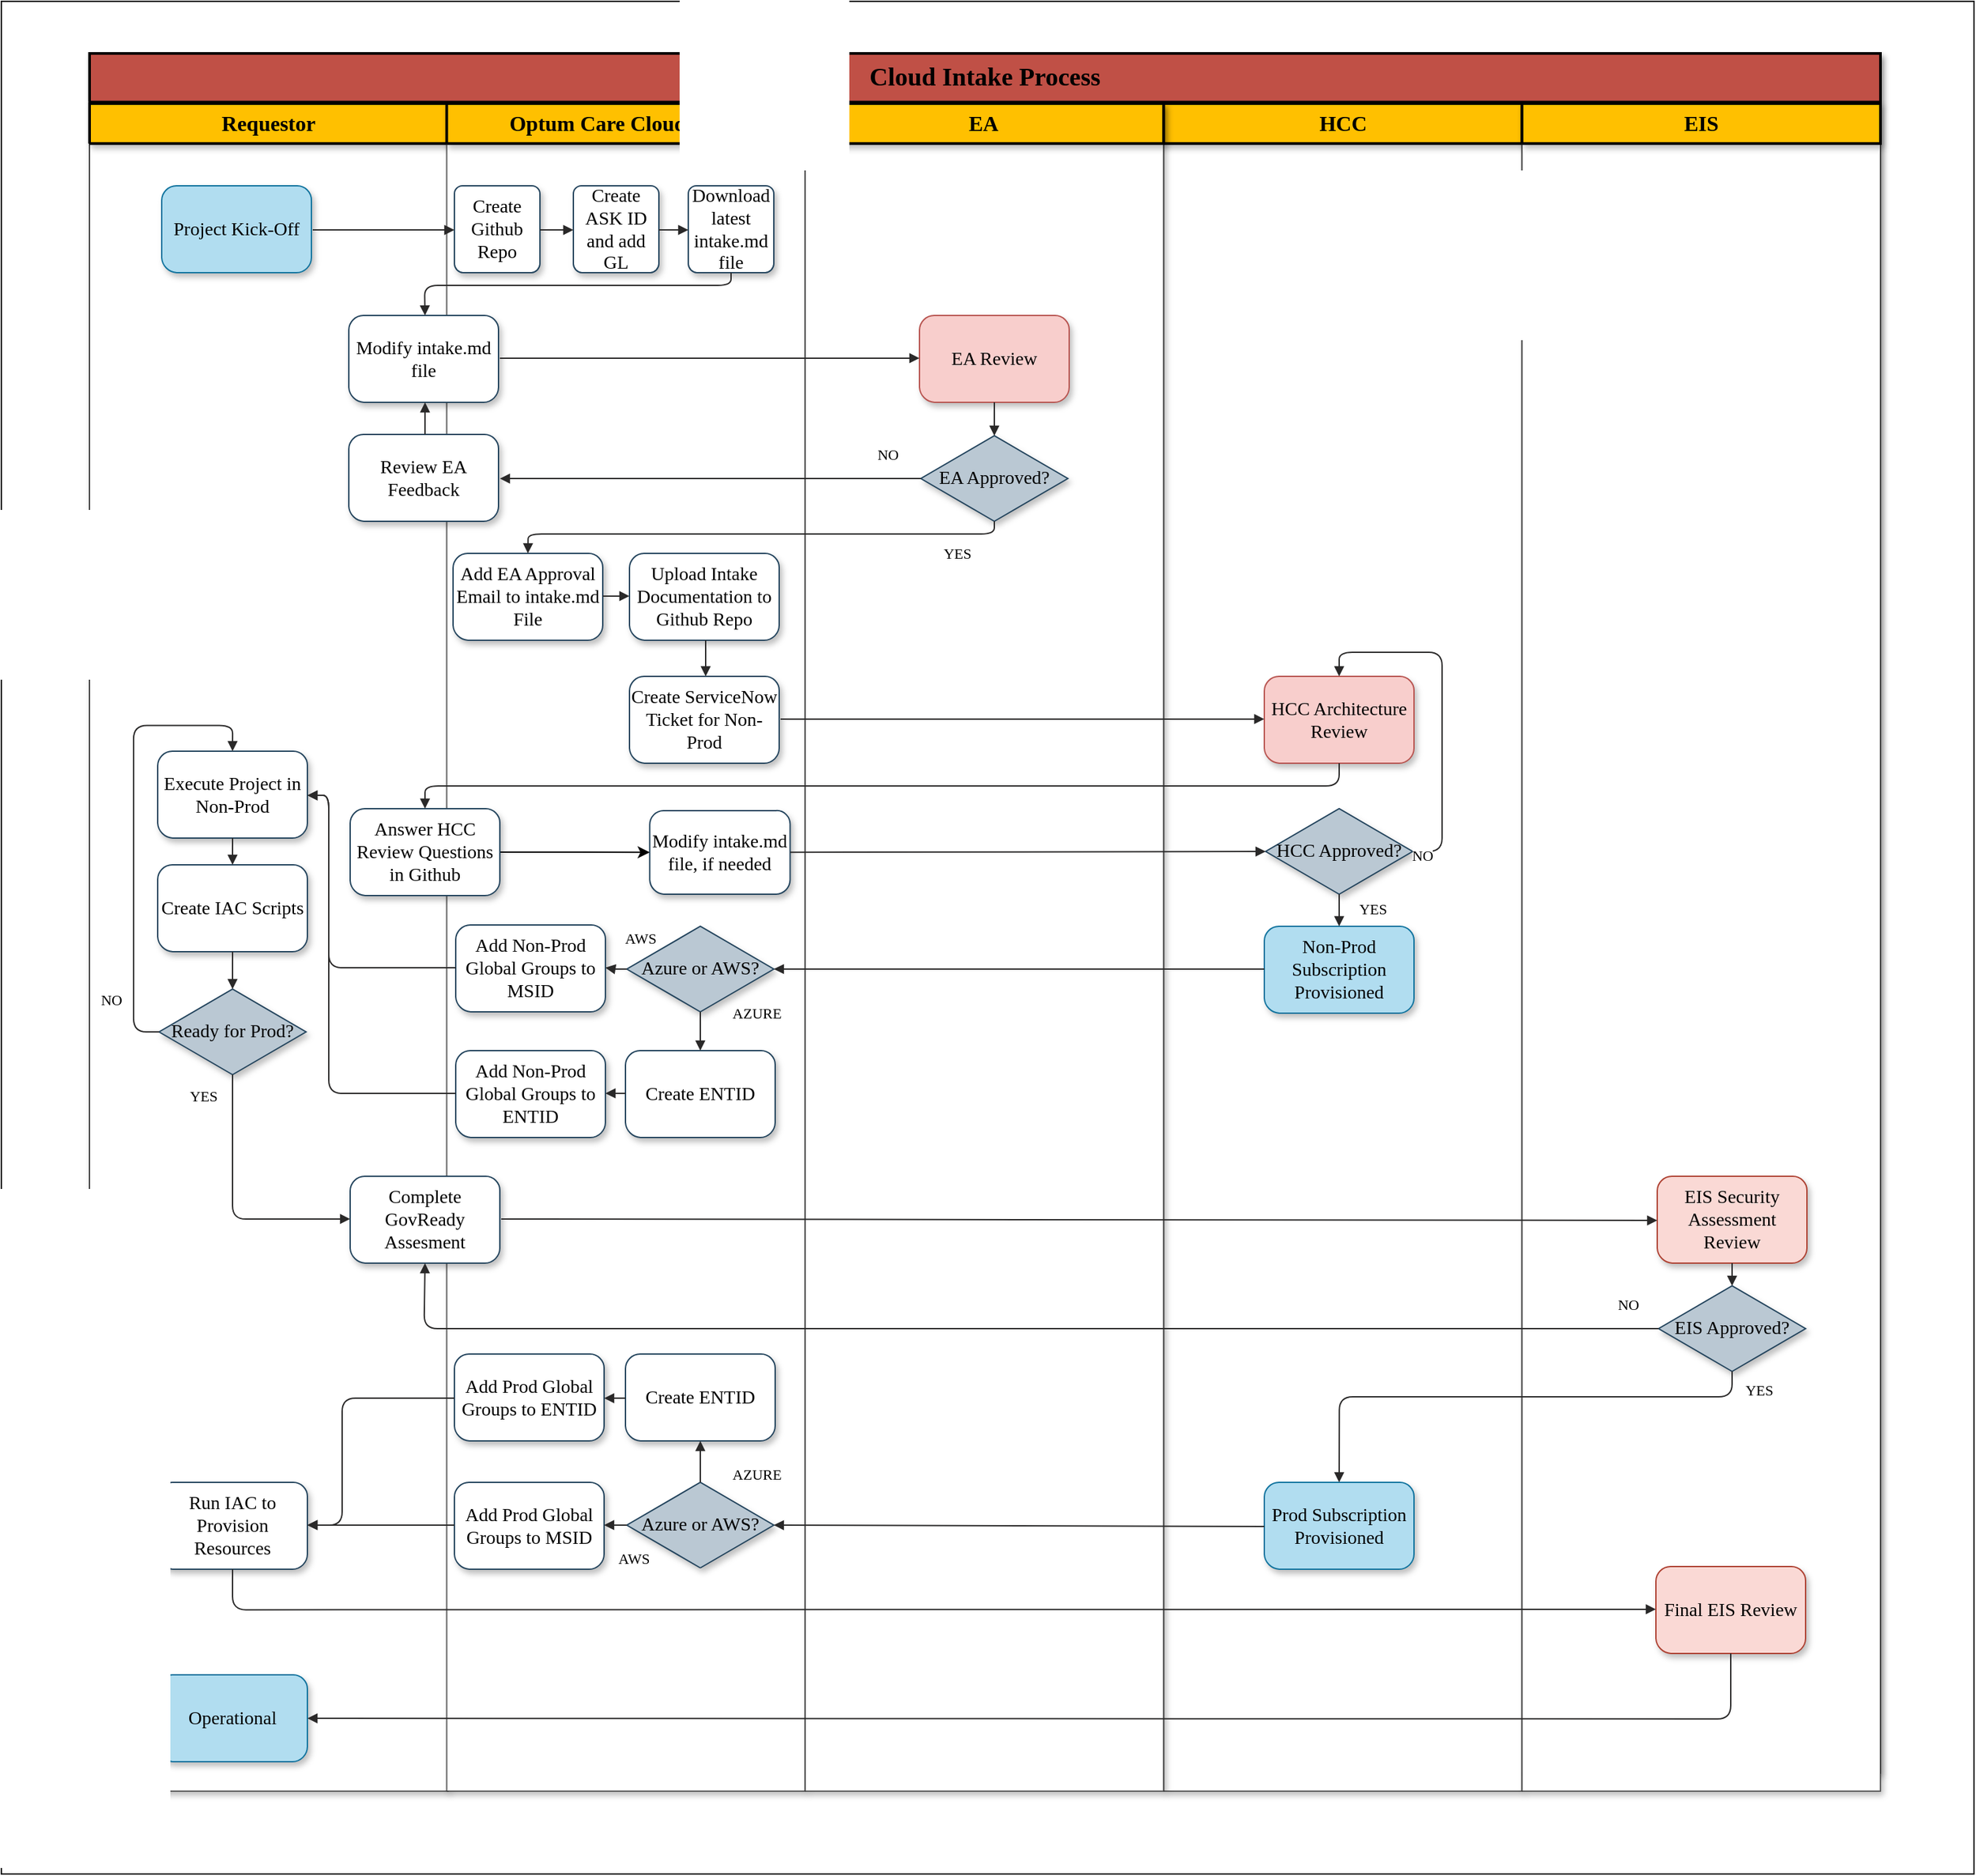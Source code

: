 <mxfile version="11.3.0" type="device" pages="1"><diagram name="Workflow" id="Workflow"><mxGraphModel dx="2300" dy="2829" grid="0" gridSize="10" guides="0" tooltips="1" connect="1" arrows="1" fold="1" page="1" pageScale="1" pageWidth="850" pageHeight="1100" math="0" shadow="0"><root><mxCell id="0"/><mxCell id="1" value="Container" parent="0"/><mxCell id="5w4kHmOy2ZkQJstEwhEi-116" value="" style="rounded=0;whiteSpace=wrap;html=1;" parent="1" vertex="1"><mxGeometry x="154" y="-19" width="1476" height="1401" as="geometry"/></mxCell><mxCell id="5w4kHmOy2ZkQJstEwhEi-114" value="" style="group" parent="1" vertex="1" connectable="0"><mxGeometry x="220" y="20" width="1340" height="1300" as="geometry"/></mxCell><mxCell id="4" style="vsdxID=6010001;fillColor=none;gradientColor=none;strokeColor=none;strokeWidth=2;spacingLeft=1;spacingRight=1;labelBackgroundColor=none;rounded=0;html=1;whiteSpace=wrap;shadow=1;glass=0;" parent="5w4kHmOy2ZkQJstEwhEi-114" vertex="1"><mxGeometry width="1340" height="1286.528" as="geometry"/></mxCell><mxCell id="5" style="vsdxID=6010002;fillColor=#ffffff;gradientColor=none;strokeOpacity=60;shape=stencil(UzV2Ls5ILEhVNTIoLinKz04tz0wpyVA1dlE1MsrMy0gtyiwBslSNXVWNndPyi1LTi/JL81Ig/IJEkEoQKze/DGRCBUSfAUiHkUElhGdoAOG7QZTmZOYhKTWlkVqYJFmKiXcDVVSSqRDNS0AGIj7SMnNyINGJLI8ef0AhSNwbuwIA);strokeColor=#000000;shadow=1;labelBackgroundColor=none;rounded=0;html=1;whiteSpace=wrap;" parent="4" vertex="1"><mxGeometry width="1340" height="1286.528" as="geometry"/></mxCell><mxCell id="6" value="&lt;p style=&quot;align:center;margin-left:0;margin-right:0;margin-top:0px;margin-bottom:0px;text-indent:0;valign:middle;direction:ltr;&quot;&gt;&lt;/p&gt;" style="text;vsdxID=6010002;fillColor=none;gradientColor=none;strokeOpacity=60;strokeColor=none;shadow=1;labelBackgroundColor=none;rounded=0;html=1;whiteSpace=wrap;verticalAlign=middle;align=center;;html=1;" parent="5" vertex="1"><mxGeometry y="-0.191" width="1340.328" height="1286.72" as="geometry"/></mxCell><mxCell id="7" style="vsdxID=6010004;fillColor=#c05046;gradientColor=none;shape=stencil(UzV2Ls5ILEhVNTIoLinKz04tz0wpyVA1dlE1MsrMy0gtyiwBslSNXVWNndPyi1LTi/JL81Ig/IJEkEoQKze/DGRCBUSfAUiHkUElhGdoAOG7QZTmZOaRpxQmSXvFeJSa0kAlmQrRvARkIOIjLTMnBxKdyPLo8QcUgsS9sSsA);strokeColor=#000000;strokeWidth=2;spacingLeft=1;spacingRight=1;labelBackgroundColor=none;rounded=0;html=1;whiteSpace=wrap;shadow=1;" parent="4" vertex="1"><mxGeometry width="1340" height="36.321" as="geometry"/></mxCell><mxCell id="9" value="&lt;font style=&quot;font-size:19px;font-family:Calibri;color:#000000;direction:ltr;letter-spacing:0px;line-height:120%;opacity:1&quot;&gt;&lt;b&gt;Cloud Intake Process&lt;br/&gt;&lt;/b&gt;&lt;/font&gt;" style="text;vsdxID=6010004;fillColor=none;gradientColor=none;strokeColor=none;strokeWidth=2;spacingLeft=1;spacingRight=1;labelBackgroundColor=none;rounded=0;html=1;whiteSpace=wrap;verticalAlign=middle;align=center;;html=1;shadow=1;" parent="7" vertex="1"><mxGeometry y="-0.096" width="1340.328" height="36.417" as="geometry"/></mxCell><mxCell id="10" style="vsdxID=6010011;fillColor=none;gradientColor=none;strokeColor=none;strokeWidth=2;spacingLeft=1;spacingRight=1;labelBackgroundColor=none;rounded=0;html=1;whiteSpace=wrap;shadow=1;" parent="5w4kHmOy2ZkQJstEwhEi-114" vertex="1"><mxGeometry y="37.528" width="268.188" height="1262.472" as="geometry"/></mxCell><mxCell id="11" style="vsdxID=6010012;fillColor=#ffffff;gradientColor=none;strokeOpacity=60;shape=stencil(UzV2Ls5ILEhVNTIoLinKz04tz0wpyVA1dlE1MsrMy0gtyiwBslSNXVWNndPyi1LTi/JL81Ig/IJEkEoQKze/DGRCBUSfAUiHkUElhGdoAOG7QZTmZOYhKTWlkVqYJFmKiXcDVVSSqRDNS0AGIj7SMnNyINGJLI8ef0AhSNwbuwIA);strokeColor=#000000;shadow=1;labelBackgroundColor=none;rounded=0;html=1;whiteSpace=wrap;" parent="10" vertex="1"><mxGeometry width="268.188" height="1262.472" as="geometry"/></mxCell><mxCell id="12" value="&lt;p style=&quot;align:center;margin-left:0;margin-right:0;margin-top:0px;margin-bottom:0px;text-indent:0;valign:middle;direction:ltr;&quot;&gt;&lt;/p&gt;" style="text;vsdxID=6010012;fillColor=none;gradientColor=none;strokeOpacity=60;strokeColor=none;shadow=1;labelBackgroundColor=none;rounded=0;html=1;whiteSpace=wrap;verticalAlign=middle;align=center;;html=1;" parent="11" vertex="1"><mxGeometry y="-0.029" width="268.291" height="1262.501" as="geometry"/></mxCell><mxCell id="13" style="vsdxID=6010014;fillColor=#ffc000;gradientColor=none;shape=stencil(UzV2Ls5ILEhVNTIoLinKz04tz0wpyVA1dlE1MsrMy0gtyiwBslSNXVWNndPyi1LTi/JL81Ig/IJEkEoQKze/DGRCBUSfAUiHkUElhGdoAOG7QZTmZOaRpxQmSXvFeJSa0kAlmQrRvARkIOIjLTMnBxKdyPLo8QcUgsS9sSsA);strokeColor=#000000;strokeWidth=2;spacingLeft=1;spacingRight=1;labelBackgroundColor=none;rounded=0;html=1;whiteSpace=wrap;shadow=1;" parent="10" vertex="1"><mxGeometry width="268.188" height="29.83" as="geometry"/></mxCell><mxCell id="15" value="&lt;font style=&quot;font-size:16px;font-family:Calibri;color:#000000;direction:ltr;letter-spacing:0px;line-height:120%;opacity:1&quot;&gt;&lt;b&gt;Requestor&lt;br/&gt;&lt;/b&gt;&lt;/font&gt;" style="text;vsdxID=6010014;fillColor=none;gradientColor=none;strokeColor=none;strokeWidth=2;spacingLeft=1;spacingRight=1;labelBackgroundColor=none;rounded=0;html=1;whiteSpace=wrap;verticalAlign=middle;align=center;;html=1;shadow=1;" parent="13" vertex="1"><mxGeometry y="-0.722" width="268.291" height="30.551" as="geometry"/></mxCell><mxCell id="16" style="vsdxID=6010036;gradientColor=none;strokeColor=none;strokeWidth=2;spacingLeft=1;spacingRight=1;labelBackgroundColor=none;rounded=0;html=1;whiteSpace=wrap;shadow=1;fillColor=none;" parent="5w4kHmOy2ZkQJstEwhEi-114" vertex="1"><mxGeometry x="267.25" y="37.528" width="268.188" height="1262.472" as="geometry"/></mxCell><mxCell id="17" style="vsdxID=6010037;fillColor=#ffffff;gradientColor=none;strokeOpacity=60;shape=stencil(UzV2Ls5ILEhVNTIoLinKz04tz0wpyVA1dlE1MsrMy0gtyiwBslSNXVWNndPyi1LTi/JL81Ig/IJEkEoQKze/DGRCBUSfAUiHkUElhGdoAOG7QZTmZOYhKTWlkVqYJFmKiXcDVVSSqRDNS0AGIj7SMnNyINGJLI8ef0AhSNwbuwIA);strokeColor=#000000;shadow=1;labelBackgroundColor=none;rounded=0;html=1;whiteSpace=wrap;" parent="16" vertex="1"><mxGeometry width="268.188" height="1262.472" as="geometry"/></mxCell><mxCell id="18" value="&lt;p style=&quot;align:center;margin-left:0;margin-right:0;margin-top:0px;margin-bottom:0px;text-indent:0;valign:middle;direction:ltr;&quot;&gt;&lt;/p&gt;" style="text;vsdxID=6010037;fillColor=none;gradientColor=none;strokeOpacity=60;strokeColor=none;shadow=1;labelBackgroundColor=none;rounded=0;html=1;whiteSpace=wrap;verticalAlign=middle;align=center;;html=1;" parent="17" vertex="1"><mxGeometry y="-0.029" width="268.291" height="1262.501" as="geometry"/></mxCell><mxCell id="5w4kHmOy2ZkQJstEwhEi-110" value="&lt;font style=&quot;font-size: 14px ; font-family: &amp;#34;calibri&amp;#34; ; color: #000000 ; direction: ltr ; letter-spacing: 0px ; line-height: 120% ; opacity: 1&quot;&gt;Modify intake.md file, if needed&lt;br&gt;&lt;/font&gt;" style="verticalAlign=middle;align=center;vsdxID=6010094;shape=stencil(vVRLEoIwDD1Nl3SgVYS14j06WqBjpUyoire3TESlUlcOu3xek7w3aQjfdrVoJWFxZ8Gc5E0dbU34jjCmmlqCss4ivCB8WxqQFZhLc0S/FQNysM7mOlTo8V0SD09YfB9d9PeI1ar5wOZ/wwo4uBy8ZqAJQziM+A1dY6SfFhgLZoxukiciEr3qIjBWWGUazD/RWkAlI9cuKrWoJqnuJmX7FZ4l4zd307E8zCena59OSlfphI+nT7wUldm+AdL/QPrKZN/K5NlEmZDUC4gTWrHQ1qYel4xy5m3t7C9YZGV//T9nvA9CqbTGe/KZ9w+IC+Hx4cUD);strokeColor=#23445d;labelBackgroundColor=none;rounded=0;html=1;whiteSpace=wrap;gradientDirection=east;shadow=1;sketch=0;fillColor=#FFFFFF;" parent="17" vertex="1"><mxGeometry x="151.91" y="528.915" width="105.024" height="62.546" as="geometry"/></mxCell><mxCell id="19" style="vsdxID=6010039;fillColor=#ffc000;gradientColor=none;shape=stencil(UzV2Ls5ILEhVNTIoLinKz04tz0wpyVA1dlE1MsrMy0gtyiwBslSNXVWNndPyi1LTi/JL81Ig/IJEkEoQKze/DGRCBUSfAUiHkUElhGdoAOG7QZTmZOaRpxQmSXvFeJSa0kAlmQrRvARkIOIjLTMnBxKdyPLo8QcUgsS9sSsA);strokeColor=#000000;strokeWidth=2;spacingLeft=1;spacingRight=1;labelBackgroundColor=none;rounded=0;html=1;whiteSpace=wrap;shadow=1;" parent="16" vertex="1"><mxGeometry width="268.188" height="29.83" as="geometry"/></mxCell><mxCell id="21" value="&lt;font style=&quot;font-size:16px;font-family:Calibri;color:#000000;direction:ltr;letter-spacing:0px;line-height:120%;opacity:1&quot;&gt;&lt;b&gt;Optum Care Cloud Team&lt;br/&gt;&lt;/b&gt;&lt;/font&gt;" style="text;vsdxID=6010039;fillColor=none;gradientColor=none;strokeColor=none;strokeWidth=2;spacingLeft=1;spacingRight=1;labelBackgroundColor=none;rounded=0;html=1;whiteSpace=wrap;verticalAlign=middle;align=center;;html=1;shadow=1;" parent="19" vertex="1"><mxGeometry y="-0.722" width="268.291" height="30.551" as="geometry"/></mxCell><mxCell id="22" style="vsdxID=6010046;gradientColor=none;strokeColor=none;strokeWidth=2;spacingLeft=1;spacingRight=1;labelBackgroundColor=none;rounded=0;html=1;whiteSpace=wrap;shadow=1;glass=0;fillColor=none;" parent="5w4kHmOy2ZkQJstEwhEi-114" vertex="1"><mxGeometry x="803.625" y="37.528" width="268.188" height="1262.472" as="geometry"/></mxCell><mxCell id="23" style="vsdxID=6010047;fillColor=#ffffff;gradientColor=none;strokeOpacity=60;shape=stencil(UzV2Ls5ILEhVNTIoLinKz04tz0wpyVA1dlE1MsrMy0gtyiwBslSNXVWNndPyi1LTi/JL81Ig/IJEkEoQKze/DGRCBUSfAUiHkUElhGdoAOG7QZTmZOYhKTWlkVqYJFmKiXcDVVSSqRDNS0AGIj7SMnNyINGJLI8ef0AhSNwbuwIA);strokeColor=#000000;shadow=1;labelBackgroundColor=none;rounded=0;html=1;whiteSpace=wrap;" parent="22" vertex="1"><mxGeometry width="268.188" height="1262.472" as="geometry"/></mxCell><mxCell id="24" value="&lt;p style=&quot;align:center;margin-left:0;margin-right:0;margin-top:0px;margin-bottom:0px;text-indent:0;valign:middle;direction:ltr;&quot;&gt;&lt;/p&gt;" style="text;vsdxID=6010047;fillColor=none;gradientColor=none;strokeOpacity=60;strokeColor=none;shadow=1;labelBackgroundColor=none;rounded=0;html=1;whiteSpace=wrap;verticalAlign=middle;align=center;;html=1;" parent="23" vertex="1"><mxGeometry y="-0.029" width="268.291" height="1262.501" as="geometry"/></mxCell><mxCell id="25" style="vsdxID=6010049;fillColor=#ffc000;gradientColor=none;shape=stencil(UzV2Ls5ILEhVNTIoLinKz04tz0wpyVA1dlE1MsrMy0gtyiwBslSNXVWNndPyi1LTi/JL81Ig/IJEkEoQKze/DGRCBUSfAUiHkUElhGdoAOG7QZTmZOaRpxQmSXvFeJSa0kAlmQrRvARkIOIjLTMnBxKdyPLo8QcUgsS9sSsA);strokeColor=#000000;strokeWidth=2;spacingLeft=1;spacingRight=1;labelBackgroundColor=none;rounded=0;html=1;whiteSpace=wrap;shadow=1;" parent="22" vertex="1"><mxGeometry width="268.188" height="29.83" as="geometry"/></mxCell><mxCell id="27" value="&lt;font style=&quot;font-size:16px;font-family:Calibri;color:#000000;direction:ltr;letter-spacing:0px;line-height:120%;opacity:1&quot;&gt;&lt;b&gt;HCC&lt;br/&gt;&lt;/b&gt;&lt;/font&gt;" style="text;vsdxID=6010049;fillColor=none;gradientColor=none;strokeColor=none;strokeWidth=2;spacingLeft=1;spacingRight=1;labelBackgroundColor=none;rounded=0;html=1;whiteSpace=wrap;verticalAlign=middle;align=center;;html=1;shadow=1;" parent="25" vertex="1"><mxGeometry y="-0.722" width="268.291" height="30.551" as="geometry"/></mxCell><mxCell id="28" style="vsdxID=6010137;fillColor=none;gradientColor=none;strokeColor=none;strokeWidth=2;spacingLeft=1;spacingRight=1;labelBackgroundColor=none;rounded=0;html=1;whiteSpace=wrap;shadow=1;glass=0;" parent="5w4kHmOy2ZkQJstEwhEi-114" vertex="1"><mxGeometry x="535.437" y="37.528" width="268.188" height="1262.472" as="geometry"/></mxCell><mxCell id="29" style="vsdxID=6010138;fillColor=#ffffff;gradientColor=none;strokeOpacity=60;shape=stencil(UzV2Ls5ILEhVNTIoLinKz04tz0wpyVA1dlE1MsrMy0gtyiwBslSNXVWNndPyi1LTi/JL81Ig/IJEkEoQKze/DGRCBUSfAUiHkUElhGdoAOG7QZTmZOYhKTWlkVqYJFmKiXcDVVSSqRDNS0AGIj7SMnNyINGJLI8ef0AhSNwbuwIA);strokeColor=#000000;shadow=1;labelBackgroundColor=none;rounded=0;html=1;whiteSpace=wrap;" parent="28" vertex="1"><mxGeometry width="268.188" height="1262.472" as="geometry"/></mxCell><mxCell id="30" value="&lt;p style=&quot;align:center;margin-left:0;margin-right:0;margin-top:0px;margin-bottom:0px;text-indent:0;valign:middle;direction:ltr;&quot;&gt;&lt;/p&gt;" style="text;vsdxID=6010138;fillColor=none;gradientColor=none;strokeOpacity=60;strokeColor=none;shadow=1;labelBackgroundColor=none;rounded=0;html=1;whiteSpace=wrap;verticalAlign=middle;align=center;;html=1;" parent="29" vertex="1"><mxGeometry y="-0.029" width="268.291" height="1262.501" as="geometry"/></mxCell><mxCell id="31" style="vsdxID=6010140;fillColor=#ffc000;gradientColor=none;shape=stencil(UzV2Ls5ILEhVNTIoLinKz04tz0wpyVA1dlE1MsrMy0gtyiwBslSNXVWNndPyi1LTi/JL81Ig/IJEkEoQKze/DGRCBUSfAUiHkUElhGdoAOG7QZTmZOaRpxQmSXvFeJSa0kAlmQrRvARkIOIjLTMnBxKdyPLo8QcUgsS9sSsA);strokeColor=#000000;strokeWidth=2;spacingLeft=1;spacingRight=1;labelBackgroundColor=none;rounded=0;html=1;whiteSpace=wrap;shadow=1;" parent="28" vertex="1"><mxGeometry width="268.188" height="29.83" as="geometry"/></mxCell><mxCell id="33" value="&lt;font style=&quot;font-size:16px;font-family:Calibri;color:#000000;direction:ltr;letter-spacing:0px;line-height:120%;opacity:1&quot;&gt;&lt;b&gt;EA&lt;br/&gt;&lt;/b&gt;&lt;/font&gt;" style="text;vsdxID=6010140;fillColor=none;gradientColor=none;strokeColor=none;strokeWidth=2;spacingLeft=1;spacingRight=1;labelBackgroundColor=none;rounded=0;html=1;whiteSpace=wrap;verticalAlign=middle;align=center;;html=1;shadow=1;" parent="31" vertex="1"><mxGeometry y="-0.722" width="268.291" height="30.551" as="geometry"/></mxCell><mxCell id="34" style="vsdxID=6010159;fillColor=none;gradientColor=none;strokeColor=none;strokeWidth=2;spacingLeft=1;spacingRight=1;labelBackgroundColor=none;rounded=0;html=1;whiteSpace=wrap;shadow=1;" parent="5w4kHmOy2ZkQJstEwhEi-114" vertex="1"><mxGeometry x="1071.812" y="37.528" width="268.188" height="1262.472" as="geometry"/></mxCell><mxCell id="35" style="vsdxID=6010160;fillColor=#ffffff;gradientColor=none;strokeOpacity=60;shape=stencil(UzV2Ls5ILEhVNTIoLinKz04tz0wpyVA1dlE1MsrMy0gtyiwBslSNXVWNndPyi1LTi/JL81Ig/IJEkEoQKze/DGRCBUSfAUiHkUElhGdoAOG7QZTmZOYhKTWlkVqYJFmKiXcDVVSSqRDNS0AGIj7SMnNyINGJLI8ef0AhSNwbuwIA);strokeColor=#000000;shadow=1;labelBackgroundColor=none;rounded=0;html=1;whiteSpace=wrap;" parent="34" vertex="1"><mxGeometry width="268.188" height="1262.472" as="geometry"/></mxCell><mxCell id="36" value="&lt;p style=&quot;align:center;margin-left:0;margin-right:0;margin-top:0px;margin-bottom:0px;text-indent:0;valign:middle;direction:ltr;&quot;&gt;&lt;/p&gt;" style="text;vsdxID=6010160;fillColor=none;gradientColor=none;strokeOpacity=60;strokeColor=none;shadow=1;labelBackgroundColor=none;rounded=0;html=1;whiteSpace=wrap;verticalAlign=middle;align=center;;html=1;" parent="35" vertex="1"><mxGeometry y="-0.029" width="268.291" height="1262.501" as="geometry"/></mxCell><mxCell id="37" style="vsdxID=6010162;fillColor=#ffc000;gradientColor=none;shape=stencil(UzV2Ls5ILEhVNTIoLinKz04tz0wpyVA1dlE1MsrMy0gtyiwBslSNXVWNndPyi1LTi/JL81Ig/IJEkEoQKze/DGRCBUSfAUiHkUElhGdoAOG7QZTmZOaRpxQmSXvFeJSa0kAlmQrRvARkIOIjLTMnBxKdyPLo8QcUgsS9sSsA);strokeColor=#000000;strokeWidth=2;spacingLeft=1;spacingRight=1;labelBackgroundColor=none;rounded=0;html=1;whiteSpace=wrap;shadow=1;" parent="34" vertex="1"><mxGeometry width="268.188" height="29.83" as="geometry"/></mxCell><mxCell id="39" value="&lt;font style=&quot;font-size:16px;font-family:Calibri;color:#000000;direction:ltr;letter-spacing:0px;line-height:120%;opacity:1&quot;&gt;&lt;b&gt;EIS&lt;br/&gt;&lt;/b&gt;&lt;/font&gt;" style="text;vsdxID=6010162;fillColor=none;gradientColor=none;strokeColor=none;strokeWidth=2;spacingLeft=1;spacingRight=1;labelBackgroundColor=none;rounded=0;html=1;whiteSpace=wrap;verticalAlign=middle;align=center;;html=1;shadow=1;" parent="37" vertex="1"><mxGeometry y="-0.722" width="268.291" height="30.551" as="geometry"/></mxCell><mxCell id="40" value="&lt;font style=&quot;font-size:14px;font-family:Calibri;color:#000000;direction:ltr;letter-spacing:0px;line-height:120%;opacity:1&quot;&gt;Project Kick-Off&lt;br/&gt;&lt;/font&gt;" style="verticalAlign=middle;align=center;vsdxID=6010068;fillColor=#b1ddf0;shape=stencil(vVRLEoIwDD1Nl3SgVYS14j06WqBjpUyoire3TESlUlcOu3xek7w3aQjfdrVoJWFxZ8Gc5E0dbU34jjCmmlqCss4ivCB8WxqQFZhLc0S/FQNysM7mOlTo8V0SD09YfB9d9PeI1ar5wOZ/wwo4uBy8ZqAJQziM+A1dY6SfFhgLZoxukiciEr3qIjBWWGUazD/RWkAlI9cuKrWoJqnuJmX7FZ4l4zd307E8zCena59OSlfphI+nT7wUldm+AdL/QPrKZN/K5NlEmZDUC4gTWrHQ1qYel4xy5m3t7C9YZGV//T9nvA9CqbTGe/KZ9w+IC+Hx4cUD);strokeColor=#10739e;labelBackgroundColor=none;rounded=0;html=1;whiteSpace=wrap;shadow=1;" parent="1" vertex="1"><mxGeometry x="274" y="119" width="112" height="65" as="geometry"/></mxCell><mxCell id="41" value="&lt;font style=&quot;font-size:14px;font-family:Calibri;color:#000000;direction:ltr;letter-spacing:0px;line-height:120%;opacity:1&quot;&gt;Execute Project in Non-Prod&lt;br/&gt;&lt;/font&gt;" style="verticalAlign=middle;align=center;vsdxID=6010069;shape=stencil(vVRLEoIwDD1Nl3SgVYS14j06WqBjpUyoire3TESlUlcOu3xek7w3aQjfdrVoJWFxZ8Gc5E0dbU34jjCmmlqCss4ivCB8WxqQFZhLc0S/FQNysM7mOlTo8V0SD09YfB9d9PeI1ar5wOZ/wwo4uBy8ZqAJQziM+A1dY6SfFhgLZoxukiciEr3qIjBWWGUazD/RWkAlI9cuKrWoJqnuJmX7FZ4l4zd307E8zCena59OSlfphI+nT7wUldm+AdL/QPrKZN/K5NlEmZDUC4gTWrHQ1qYel4xy5m3t7C9YZGV//T9nvA9CqbTGe/KZ9w+IC+Hx4cUD);strokeColor=#23445d;labelBackgroundColor=none;rounded=0;html=1;whiteSpace=wrap;gradientDirection=east;shadow=1;sketch=0;fillColor=#FFFFFF;" parent="1" vertex="1"><mxGeometry x="271" y="542" width="112" height="65" as="geometry"/></mxCell><mxCell id="42" value="&lt;font style=&quot;font-size:14px;font-family:Calibri;color:#000000;direction:ltr;letter-spacing:0px;line-height:120%;opacity:1&quot;&gt;Create IAC Scripts&lt;br/&gt;&lt;/font&gt;" style="verticalAlign=middle;align=center;vsdxID=6010070;shape=stencil(vVRLEoIwDD1Nl3SgVYS14j06WqBjpUyoire3TESlUlcOu3xek7w3aQjfdrVoJWFxZ8Gc5E0dbU34jjCmmlqCss4ivCB8WxqQFZhLc0S/FQNysM7mOlTo8V0SD09YfB9d9PeI1ar5wOZ/wwo4uBy8ZqAJQziM+A1dY6SfFhgLZoxukiciEr3qIjBWWGUazD/RWkAlI9cuKrWoJqnuJmX7FZ4l4zd307E8zCena59OSlfphI+nT7wUldm+AdL/QPrKZN/K5NlEmZDUC4gTWrHQ1qYel4xy5m3t7C9YZGV//T9nvA9CqbTGe/KZ9w+IC+Hx4cUD);strokeColor=#23445d;labelBackgroundColor=none;rounded=0;html=1;whiteSpace=wrap;gradientDirection=east;shadow=1;sketch=0;fillColor=#FFFFFF;" parent="1" vertex="1"><mxGeometry x="271" y="627" width="112" height="65" as="geometry"/></mxCell><mxCell id="43" value="&lt;font style=&quot;font-size:14px;font-family:Calibri;color:#000000;direction:ltr;letter-spacing:0px;line-height:120%;opacity:1&quot;&gt;Create Github Repo&lt;br/&gt;&lt;/font&gt;" style="verticalAlign=middle;align=center;vsdxID=6010072;shape=stencil(vVRRDoIwDD3NPlkmQ4VvxHssOmBxMlKm4O0dKagImBgNf23fW7vXtCU8rnJRSuKzyoI5yVodbU74jvi+KnIJyjqL8ITwODUgMzCX4oh+KVpma53Ntc3Q4LsVa5/47Na76O+Rq1Xxwo3+xhVwcBg8/kDDAOnw4NPNFkPNMEOfMWJ0te4YnmhU5YGxwipTIN6xtYBMeq6el2qRDaCqlrIchSfVjIrTcD2vJ6JBOJQTUR4M1Ly1hy0lZLLujOR/ML9uzEyfF2jN3Hj9MrKTO7DIvH7aPmc8z0GqtMZr8oq/nw8XwtPDkzs=);strokeColor=#23445d;labelBackgroundColor=none;rounded=0;html=1;whiteSpace=wrap;gradientDirection=east;shadow=1;sketch=0;fillColor=#FFFFFF;" parent="1" vertex="1"><mxGeometry x="493" y="119" width="64" height="65" as="geometry"/></mxCell><mxCell id="44" value="&lt;font style=&quot;font-size: 14px ; font-family: &amp;#34;calibri&amp;#34; ; color: #000000 ; direction: ltr ; letter-spacing: 0px ; line-height: 120% ; opacity: 1&quot;&gt;Create ASK ID and add GL&lt;br&gt;&lt;/font&gt;" style="verticalAlign=middle;align=center;vsdxID=6010073;shape=stencil(vVRRDoIwDD3NPlkmQ4VvxHssOmBxMlKm4O0dKagImBgNf23fW7vXtCU8rnJRSuKzyoI5yVodbU74jvi+KnIJyjqL8ITwODUgMzCX4oh+KVpma53Ntc3Q4LsVa5/47Na76O+Rq1Xxwo3+xhVwcBg8/kDDAOnw4NPNFkPNMEOfMWJ0te4YnmhU5YGxwipTIN6xtYBMeq6el2qRDaCqlrIchSfVjIrTcD2vJ6JBOJQTUR4M1Ly1hy0lZLLujOR/ML9uzEyfF2jN3Hj9MrKTO7DIvH7aPmc8z0GqtMZr8oq/nw8XwtPDkzs=);strokeColor=#23445d;labelBackgroundColor=none;rounded=0;html=1;whiteSpace=wrap;gradientDirection=east;shadow=1;sketch=0;fillColor=#FFFFFF;" parent="1" vertex="1"><mxGeometry x="582" y="119" width="64" height="65" as="geometry"/></mxCell><mxCell id="45" value="&lt;font style=&quot;font-size: 14px ; font-family: &amp;#34;calibri&amp;#34; ; color: #000000 ; direction: ltr ; letter-spacing: 0px ; line-height: 120% ; opacity: 1&quot;&gt;Download latest intake.md file&lt;br&gt;&lt;/font&gt;" style="verticalAlign=middle;align=center;vsdxID=6010074;shape=stencil(vVRRDoIwDD3NPlkmQ4VvxHssOmBxMlKm4O0dKagImBgNf23fW7vXtCU8rnJRSuKzyoI5yVodbU74jvi+KnIJyjqL8ITwODUgMzCX4oh+KVpma53Ntc3Q4LsVa5/47Na76O+Rq1Xxwo3+xhVwcBg8/kDDAOnw4NPNFkPNMEOfMWJ0te4YnmhU5YGxwipTIN6xtYBMeq6el2qRDaCqlrIchSfVjIrTcD2vJ6JBOJQTUR4M1Ly1hy0lZLLujOR/ML9uzEyfF2jN3Hj9MrKTO7DIvH7aPmc8z0GqtMZr8oq/nw8XwtPDkzs=);strokeColor=#23445d;labelBackgroundColor=none;rounded=0;html=1;whiteSpace=wrap;gradientDirection=east;shadow=1;sketch=0;fillColor=#FFFFFF;" parent="1" vertex="1"><mxGeometry x="668" y="119" width="64" height="65" as="geometry"/></mxCell><mxCell id="46" value="&lt;font style=&quot;font-size:14px;font-family:Calibri;color:#000000;direction:ltr;letter-spacing:0px;line-height:120%;opacity:1&quot;&gt;Add EA Approval Email to intake.md File&lt;br/&gt;&lt;/font&gt;" style="verticalAlign=middle;align=center;vsdxID=6010075;shape=stencil(vVRLEoIwDD1Nl3SgVYS14j06WqBjpUyoire3TESlUlcOu3xek7w3aQjfdrVoJWFxZ8Gc5E0dbU34jjCmmlqCss4ivCB8WxqQFZhLc0S/FQNysM7mOlTo8V0SD09YfB9d9PeI1ar5wOZ/wwo4uBy8ZqAJQziM+A1dY6SfFhgLZoxukiciEr3qIjBWWGUazD/RWkAlI9cuKrWoJqnuJmX7FZ4l4zd307E8zCena59OSlfphI+nT7wUldm+AdL/QPrKZN/K5NlEmZDUC4gTWrHQ1qYel4xy5m3t7C9YZGV//T9nvA9CqbTGe/KZ9w+IC+Hx4cUD);strokeColor=#23445d;labelBackgroundColor=none;rounded=0;html=1;whiteSpace=wrap;gradientDirection=east;shadow=1;sketch=0;fillColor=#FFFFFF;" parent="1" vertex="1"><mxGeometry x="492" y="394" width="112" height="65" as="geometry"/></mxCell><mxCell id="47" value="&lt;font style=&quot;font-size:14px;font-family:Calibri;color:#000000;direction:ltr;letter-spacing:0px;line-height:120%;opacity:1&quot;&gt;Upload Intake Documentation to Github Repo&lt;br/&gt;&lt;/font&gt;" style="verticalAlign=middle;align=center;vsdxID=6010076;shape=stencil(vVRLEoIwDD1Nl3SgVYS14j06WqBjpUyoire3TESlUlcOu3xek7w3aQjfdrVoJWFxZ8Gc5E0dbU34jjCmmlqCss4ivCB8WxqQFZhLc0S/FQNysM7mOlTo8V0SD09YfB9d9PeI1ar5wOZ/wwo4uBy8ZqAJQziM+A1dY6SfFhgLZoxukiciEr3qIjBWWGUazD/RWkAlI9cuKrWoJqnuJmX7FZ4l4zd307E8zCena59OSlfphI+nT7wUldm+AdL/QPrKZN/K5NlEmZDUC4gTWrHQ1qYel4xy5m3t7C9YZGV//T9nvA9CqbTGe/KZ9w+IC+Hx4cUD);strokeColor=#23445d;labelBackgroundColor=none;rounded=0;html=1;whiteSpace=wrap;gradientDirection=east;shadow=1;sketch=0;fillColor=#FFFFFF;" parent="1" vertex="1"><mxGeometry x="624" y="394" width="112" height="65" as="geometry"/></mxCell><mxCell id="48" value="&lt;font style=&quot;font-size:14px;font-family:Calibri;color:#000000;direction:ltr;letter-spacing:0px;line-height:120%;opacity:1&quot;&gt;Create ServiceNow Ticket for Non-Prod&lt;br/&gt;&lt;/font&gt;" style="verticalAlign=middle;align=center;vsdxID=6010078;shape=stencil(vVRLEoIwDD1Nl3SgVYS14j06WqBjpUyoire3TESlUlcOu3xek7w3aQjfdrVoJWFxZ8Gc5E0dbU34jjCmmlqCss4ivCB8WxqQFZhLc0S/FQNysM7mOlTo8V0SD09YfB9d9PeI1ar5wOZ/wwo4uBy8ZqAJQziM+A1dY6SfFhgLZoxukiciEr3qIjBWWGUazD/RWkAlI9cuKrWoJqnuJmX7FZ4l4zd307E8zCena59OSlfphI+nT7wUldm+AdL/QPrKZN/K5NlEmZDUC4gTWrHQ1qYel4xy5m3t7C9YZGV//T9nvA9CqbTGe/KZ9w+IC+Hx4cUD);strokeColor=#23445d;labelBackgroundColor=none;rounded=0;html=1;whiteSpace=wrap;gradientDirection=east;shadow=1;sketch=0;fillColor=#FFFFFF;" parent="1" vertex="1"><mxGeometry x="624" y="486" width="112" height="65" as="geometry"/></mxCell><mxCell id="49" value="&lt;font style=&quot;font-size:14px;font-family:Calibri;color:#000000;direction:ltr;letter-spacing:0px;line-height:120%;opacity:1&quot;&gt;HCC Architecture Review&lt;br/&gt;&lt;/font&gt;" style="verticalAlign=middle;align=center;vsdxID=6010079;shape=stencil(vVRLEoIwDD1Nl3SgVYS14j06WqBjpUyoire3TESlUlcOu3xek7w3aQjfdrVoJWFxZ8Gc5E0dbU34jjCmmlqCss4ivCB8WxqQFZhLc0S/FQNysM7mOlTo8V0SD09YfB9d9PeI1ar5wOZ/wwo4uBy8ZqAJQziM+A1dY6SfFhgLZoxukiciEr3qIjBWWGUazD/RWkAlI9cuKrWoJqnuJmX7FZ4l4zd307E8zCena59OSlfphI+nT7wUldm+AdL/QPrKZN/K5NlEmZDUC4gTWrHQ1qYel4xy5m3t7C9YZGV//T9nvA9CqbTGe/KZ9w+IC+Hx4cUD);strokeColor=#b85450;labelBackgroundColor=none;rounded=0;html=1;whiteSpace=wrap;gradientDirection=east;shadow=1;sketch=0;fillColor=#f8cecc;" parent="1" vertex="1"><mxGeometry x="1099" y="486" width="112" height="65" as="geometry"/></mxCell><mxCell id="50" value="&lt;font style=&quot;font-size:14px;font-family:Calibri;color:#000000;direction:ltr;letter-spacing:0px;line-height:120%;opacity:1&quot;&gt;Non-Prod Subscription Provisioned&lt;br/&gt;&lt;/font&gt;" style="verticalAlign=middle;align=center;vsdxID=6010081;fillColor=#b1ddf0;shape=stencil(vVRLEoIwDD1Nl3SgVYS14j06WqBjpUyoire3TESlUlcOu3xek7w3aQjfdrVoJWFxZ8Gc5E0dbU34jjCmmlqCss4ivCB8WxqQFZhLc0S/FQNysM7mOlTo8V0SD09YfB9d9PeI1ar5wOZ/wwo4uBy8ZqAJQziM+A1dY6SfFhgLZoxukiciEr3qIjBWWGUazD/RWkAlI9cuKrWoJqnuJmX7FZ4l4zd307E8zCena59OSlfphI+nT7wUldm+AdL/QPrKZN/K5NlEmZDUC4gTWrHQ1qYel4xy5m3t7C9YZGV//T9nvA9CqbTGe/KZ9w+IC+Hx4cUD);strokeColor=#10739e;labelBackgroundColor=none;rounded=0;html=1;whiteSpace=wrap;shadow=1;" parent="1" vertex="1"><mxGeometry x="1099" y="673" width="112" height="65" as="geometry"/></mxCell><mxCell id="51" value="&lt;font style=&quot;font-size:14px;font-family:Calibri;color:#000000;direction:ltr;letter-spacing:0px;line-height:120%;opacity:1&quot;&gt;EIS Security Assessment Review&lt;br/&gt;&lt;/font&gt;" style="verticalAlign=middle;align=center;vsdxID=6010082;shape=stencil(vVRLEoIwDD1Nl3SgVYS14j06WqBjpUyoire3TESlUlcOu3xek7w3aQjfdrVoJWFxZ8Gc5E0dbU34jjCmmlqCss4ivCB8WxqQFZhLc0S/FQNysM7mOlTo8V0SD09YfB9d9PeI1ar5wOZ/wwo4uBy8ZqAJQziM+A1dY6SfFhgLZoxukiciEr3qIjBWWGUazD/RWkAlI9cuKrWoJqnuJmX7FZ4l4zd307E8zCena59OSlfphI+nT7wUldm+AdL/QPrKZN/K5NlEmZDUC4gTWrHQ1qYel4xy5m3t7C9YZGV//T9nvA9CqbTGe/KZ9w+IC+Hx4cUD);strokeColor=#ae4132;labelBackgroundColor=none;rounded=0;html=1;whiteSpace=wrap;gradientDirection=east;shadow=1;sketch=0;fillColor=#fad9d5;" parent="1" vertex="1"><mxGeometry x="1393" y="860" width="112" height="65" as="geometry"/></mxCell><mxCell id="52" value="&lt;font style=&quot;font-size:14px;font-family:Calibri;color:#000000;direction:ltr;letter-spacing:0px;line-height:120%;opacity:1&quot;&gt;Add Non-Prod Global Groups to ENTID&lt;br/&gt;&lt;/font&gt;" style="verticalAlign=middle;align=center;vsdxID=6010084;shape=stencil(vVRLEoIwDD1Nl3SgVYS14j06WqBjpUyoire3TESlUlcOu3xek7w3aQjfdrVoJWFxZ8Gc5E0dbU34jjCmmlqCss4ivCB8WxqQFZhLc0S/FQNysM7mOlTo8V0SD09YfB9d9PeI1ar5wOZ/wwo4uBy8ZqAJQziM+A1dY6SfFhgLZoxukiciEr3qIjBWWGUazD/RWkAlI9cuKrWoJqnuJmX7FZ4l4zd307E8zCena59OSlfphI+nT7wUldm+AdL/QPrKZN/K5NlEmZDUC4gTWrHQ1qYel4xy5m3t7C9YZGV//T9nvA9CqbTGe/KZ9w+IC+Hx4cUD);strokeColor=#23445d;labelBackgroundColor=none;rounded=0;html=1;whiteSpace=wrap;gradientDirection=east;shadow=1;sketch=0;fillColor=#FFFFFF;" parent="1" vertex="1"><mxGeometry x="494" y="766" width="112" height="65" as="geometry"/></mxCell><mxCell id="53" value="&lt;font style=&quot;font-size:14px;font-family:Calibri;color:#000000;direction:ltr;letter-spacing:0px;line-height:120%;opacity:1&quot;&gt;Add Non-Prod Global Groups to MSID&lt;br/&gt;&lt;/font&gt;" style="verticalAlign=middle;align=center;vsdxID=6010085;shape=stencil(vVRLEoIwDD1Nl3SgVYS14j06WqBjpUyoire3TESlUlcOu3xek7w3aQjfdrVoJWFxZ8Gc5E0dbU34jjCmmlqCss4ivCB8WxqQFZhLc0S/FQNysM7mOlTo8V0SD09YfB9d9PeI1ar5wOZ/wwo4uBy8ZqAJQziM+A1dY6SfFhgLZoxukiciEr3qIjBWWGUazD/RWkAlI9cuKrWoJqnuJmX7FZ4l4zd307E8zCena59OSlfphI+nT7wUldm+AdL/QPrKZN/K5NlEmZDUC4gTWrHQ1qYel4xy5m3t7C9YZGV//T9nvA9CqbTGe/KZ9w+IC+Hx4cUD);strokeColor=#23445d;labelBackgroundColor=none;rounded=0;html=1;whiteSpace=wrap;gradientDirection=east;shadow=1;sketch=0;fillColor=#FFFFFF;" parent="1" vertex="1"><mxGeometry x="494" y="672" width="112" height="65" as="geometry"/></mxCell><mxCell id="54" value="&lt;font style=&quot;font-size:14px;font-family:Calibri;color:#000000;direction:ltr;letter-spacing:0px;line-height:120%;opacity:1&quot;&gt;Create ENTID&lt;br/&gt;&lt;/font&gt;" style="verticalAlign=middle;align=center;vsdxID=6010086;shape=stencil(vVRLEoIwDD1Nl3SgVYS14j06WqBjpUyoire3TESlUlcOu3xek7w3aQjfdrVoJWFxZ8Gc5E0dbU34jjCmmlqCss4ivCB8WxqQFZhLc0S/FQNysM7mOlTo8V0SD09YfB9d9PeI1ar5wOZ/wwo4uBy8ZqAJQziM+A1dY6SfFhgLZoxukiciEr3qIjBWWGUazD/RWkAlI9cuKrWoJqnuJmX7FZ4l4zd307E8zCena59OSlfphI+nT7wUldm+AdL/QPrKZN/K5NlEmZDUC4gTWrHQ1qYel4xy5m3t7C9YZGV//T9nvA9CqbTGe/KZ9w+IC+Hx4cUD);strokeColor=#23445d;labelBackgroundColor=none;rounded=0;html=1;whiteSpace=wrap;gradientDirection=east;shadow=1;sketch=0;fillColor=#FFFFFF;" parent="1" vertex="1"><mxGeometry x="621" y="766" width="112" height="65" as="geometry"/></mxCell><mxCell id="55" value="&lt;font style=&quot;font-size:14px;font-family:Calibri;color:#000000;direction:ltr;letter-spacing:0px;line-height:120%;opacity:1&quot;&gt;Create ENTID&lt;br/&gt;&lt;/font&gt;" style="verticalAlign=middle;align=center;vsdxID=6010088;shape=stencil(vVRLEoIwDD1Nl3SgVYS14j06WqBjpUyoire3TESlUlcOu3xek7w3aQjfdrVoJWFxZ8Gc5E0dbU34jjCmmlqCss4ivCB8WxqQFZhLc0S/FQNysM7mOlTo8V0SD09YfB9d9PeI1ar5wOZ/wwo4uBy8ZqAJQziM+A1dY6SfFhgLZoxukiciEr3qIjBWWGUazD/RWkAlI9cuKrWoJqnuJmX7FZ4l4zd307E8zCena59OSlfphI+nT7wUldm+AdL/QPrKZN/K5NlEmZDUC4gTWrHQ1qYel4xy5m3t7C9YZGV//T9nvA9CqbTGe/KZ9w+IC+Hx4cUD);strokeColor=#23445d;labelBackgroundColor=none;rounded=0;html=1;whiteSpace=wrap;gradientDirection=east;shadow=1;sketch=0;fillColor=#FFFFFF;" parent="1" vertex="1"><mxGeometry x="621" y="993" width="112" height="65" as="geometry"/></mxCell><mxCell id="56" value="&lt;font style=&quot;font-size:14px;font-family:Calibri;color:#000000;direction:ltr;letter-spacing:0px;line-height:120%;opacity:1&quot;&gt;Add Prod Global Groups to ENTID&lt;br/&gt;&lt;/font&gt;" style="verticalAlign=middle;align=center;vsdxID=6010089;shape=stencil(vVRLEoIwDD1Nl3SgVYS14j06WqBjpUyoire3TESlUlcOu3xek7w3aQjfdrVoJWFxZ8Gc5E0dbU34jjCmmlqCss4ivCB8WxqQFZhLc0S/FQNysM7mOlTo8V0SD09YfB9d9PeI1ar5wOZ/wwo4uBy8ZqAJQziM+A1dY6SfFhgLZoxukiciEr3qIjBWWGUazD/RWkAlI9cuKrWoJqnuJmX7FZ4l4zd307E8zCena59OSlfphI+nT7wUldm+AdL/QPrKZN/K5NlEmZDUC4gTWrHQ1qYel4xy5m3t7C9YZGV//T9nvA9CqbTGe/KZ9w+IC+Hx4cUD);strokeColor=#23445d;labelBackgroundColor=none;rounded=0;html=1;whiteSpace=wrap;gradientDirection=east;shadow=1;sketch=0;fillColor=#FFFFFF;" parent="1" vertex="1"><mxGeometry x="493" y="993" width="112" height="65" as="geometry"/></mxCell><mxCell id="57" value="&lt;font style=&quot;font-size:14px;font-family:Calibri;color:#000000;direction:ltr;letter-spacing:0px;line-height:120%;opacity:1&quot;&gt;Add Prod Global Groups to MSID&lt;br/&gt;&lt;/font&gt;" style="verticalAlign=middle;align=center;vsdxID=6010090;shape=stencil(vVRLEoIwDD1Nl3SgVYS14j06WqBjpUyoire3TESlUlcOu3xek7w3aQjfdrVoJWFxZ8Gc5E0dbU34jjCmmlqCss4ivCB8WxqQFZhLc0S/FQNysM7mOlTo8V0SD09YfB9d9PeI1ar5wOZ/wwo4uBy8ZqAJQziM+A1dY6SfFhgLZoxukiciEr3qIjBWWGUazD/RWkAlI9cuKrWoJqnuJmX7FZ4l4zd307E8zCena59OSlfphI+nT7wUldm+AdL/QPrKZN/K5NlEmZDUC4gTWrHQ1qYel4xy5m3t7C9YZGV//T9nvA9CqbTGe/KZ9w+IC+Hx4cUD);strokeColor=#23445d;labelBackgroundColor=none;rounded=0;html=1;whiteSpace=wrap;gradientDirection=east;shadow=1;sketch=0;fillColor=#FFFFFF;" parent="1" vertex="1"><mxGeometry x="493" y="1089" width="112" height="65" as="geometry"/></mxCell><mxCell id="58" value="&lt;font style=&quot;font-size:14px;font-family:Calibri;color:#000000;direction:ltr;letter-spacing:0px;line-height:120%;opacity:1&quot;&gt;Prod Subscription Provisioned&lt;br/&gt;&lt;/font&gt;" style="verticalAlign=middle;align=center;vsdxID=6010091;fillColor=#b1ddf0;shape=stencil(vVRLEoIwDD1Nl3SgVYS14j06WqBjpUyoire3TESlUlcOu3xek7w3aQjfdrVoJWFxZ8Gc5E0dbU34jjCmmlqCss4ivCB8WxqQFZhLc0S/FQNysM7mOlTo8V0SD09YfB9d9PeI1ar5wOZ/wwo4uBy8ZqAJQziM+A1dY6SfFhgLZoxukiciEr3qIjBWWGUazD/RWkAlI9cuKrWoJqnuJmX7FZ4l4zd307E8zCena59OSlfphI+nT7wUldm+AdL/QPrKZN/K5NlEmZDUC4gTWrHQ1qYel4xy5m3t7C9YZGV//T9nvA9CqbTGe/KZ9w+IC+Hx4cUD);strokeColor=#10739e;labelBackgroundColor=none;rounded=0;html=1;whiteSpace=wrap;shadow=1;" parent="1" vertex="1"><mxGeometry x="1099" y="1089" width="112" height="65" as="geometry"/></mxCell><mxCell id="59" value="&lt;font style=&quot;font-size:14px;font-family:Calibri;color:#000000;direction:ltr;letter-spacing:0px;line-height:120%;opacity:1&quot;&gt;Final EIS Review&lt;br/&gt;&lt;/font&gt;" style="verticalAlign=middle;align=center;vsdxID=6010092;shape=stencil(vVRLEoIwDD1Nl3SgVYS14j06WqBjpUyoire3TESlUlcOu3xek7w3aQjfdrVoJWFxZ8Gc5E0dbU34jjCmmlqCss4ivCB8WxqQFZhLc0S/FQNysM7mOlTo8V0SD09YfB9d9PeI1ar5wOZ/wwo4uBy8ZqAJQziM+A1dY6SfFhgLZoxukiciEr3qIjBWWGUazD/RWkAlI9cuKrWoJqnuJmX7FZ4l4zd307E8zCena59OSlfphI+nT7wUldm+AdL/QPrKZN/K5NlEmZDUC4gTWrHQ1qYel4xy5m3t7C9YZGV//T9nvA9CqbTGe/KZ9w+IC+Hx4cUD);strokeColor=#ae4132;labelBackgroundColor=none;rounded=0;html=1;whiteSpace=wrap;gradientDirection=east;shadow=1;sketch=0;fillColor=#fad9d5;" parent="1" vertex="1"><mxGeometry x="1392" y="1152" width="112" height="65" as="geometry"/></mxCell><mxCell id="60" value="&lt;font style=&quot;font-size:14px;font-family:Calibri;color:#000000;direction:ltr;letter-spacing:0px;line-height:120%;opacity:1&quot;&gt;Run IAC to Provision Resources&lt;br/&gt;&lt;/font&gt;" style="verticalAlign=middle;align=center;vsdxID=6010093;shape=stencil(vVRLEoIwDD1Nl3SgVYS14j06WqBjpUyoire3TESlUlcOu3xek7w3aQjfdrVoJWFxZ8Gc5E0dbU34jjCmmlqCss4ivCB8WxqQFZhLc0S/FQNysM7mOlTo8V0SD09YfB9d9PeI1ar5wOZ/wwo4uBy8ZqAJQziM+A1dY6SfFhgLZoxukiciEr3qIjBWWGUazD/RWkAlI9cuKrWoJqnuJmX7FZ4l4zd307E8zCena59OSlfphI+nT7wUldm+AdL/QPrKZN/K5NlEmZDUC4gTWrHQ1qYel4xy5m3t7C9YZGV//T9nvA9CqbTGe/KZ9w+IC+Hx4cUD);strokeColor=#23445d;labelBackgroundColor=none;rounded=0;html=1;whiteSpace=wrap;gradientDirection=east;shadow=1;sketch=0;fillColor=#FFFFFF;" parent="1" vertex="1"><mxGeometry x="271" y="1089" width="112" height="65" as="geometry"/></mxCell><mxCell id="61" value="&lt;font style=&quot;font-size:14px;font-family:Calibri;color:#000000;direction:ltr;letter-spacing:0px;line-height:120%;opacity:1&quot;&gt;Ready for Prod?&lt;br/&gt;&lt;/font&gt;" style="verticalAlign=middle;align=center;vsdxID=6010095;fillColor=#bac8d3;shape=stencil(nZBNDoUgDIRP0z3SeAKf3sNElEYEg/h3+wdpjIaFC3cz9OukDGC16HZWIMUSvBvVTl3QgD+QkqxWnkJUgDVg1TuvBu9W27Gf20QmNbktJRy8V4q0IsXJthDsG2YN2Qd7DS+4fGGz3Bfyc2Z2axT3J3syhjt6zvNS4hMXivUf);strokeColor=#23445d;labelBackgroundColor=none;rounded=0;html=1;whiteSpace=wrap;shadow=1;" parent="1" vertex="1"><mxGeometry x="272" y="720" width="110" height="64" as="geometry"/></mxCell><mxCell id="62" value="&lt;font style=&quot;font-size:14px;font-family:Calibri;color:#000000;direction:ltr;letter-spacing:0px;line-height:120%;opacity:1&quot;&gt;Azure or AWS?&lt;br/&gt;&lt;/font&gt;" style="verticalAlign=middle;align=center;vsdxID=6010097;fillColor=#bac8d3;shape=stencil(nZBNDoUgDIRP0z3SeAKf3sNElEYEg/h3+wdpjIaFC3cz9OukDGC16HZWIMUSvBvVTl3QgD+QkqxWnkJUgDVg1TuvBu9W27Gf20QmNbktJRy8V4q0IsXJthDsG2YN2Qd7DS+4fGGz3Bfyc2Z2axT3J3syhjt6zvNS4hMXivUf);strokeColor=#23445d;labelBackgroundColor=none;rounded=0;html=1;whiteSpace=wrap;shadow=1;" parent="1" vertex="1"><mxGeometry x="622" y="673" width="110" height="64" as="geometry"/></mxCell><mxCell id="63" value="&lt;font style=&quot;font-size:14px;font-family:Calibri;color:#000000;direction:ltr;letter-spacing:0px;line-height:120%;opacity:1&quot;&gt;Azure or AWS?&lt;br/&gt;&lt;/font&gt;" style="verticalAlign=middle;align=center;vsdxID=6010099;fillColor=#bac8d3;shape=stencil(nZBNDoUgDIRP0z3SeAKf3sNElEYEg/h3+wdpjIaFC3cz9OukDGC16HZWIMUSvBvVTl3QgD+QkqxWnkJUgDVg1TuvBu9W27Gf20QmNbktJRy8V4q0IsXJthDsG2YN2Qd7DS+4fGGz3Bfyc2Z2axT3J3syhjt6zvNS4hMXivUf);strokeColor=#23445d;labelBackgroundColor=none;rounded=0;html=1;whiteSpace=wrap;shadow=1;" parent="1" vertex="1"><mxGeometry x="622" y="1089" width="110" height="64" as="geometry"/></mxCell><mxCell id="64" value="&lt;font style=&quot;font-size:14px;font-family:Calibri;color:#000000;direction:ltr;letter-spacing:0px;line-height:120%;opacity:1&quot;&gt;EIS Approved?&lt;br/&gt;&lt;/font&gt;" style="verticalAlign=middle;align=center;vsdxID=6010100;fillColor=#bac8d3;shape=stencil(nZBNDoUgDIRP0z3SeAKf3sNElEYEg/h3+wdpjIaFC3cz9OukDGC16HZWIMUSvBvVTl3QgD+QkqxWnkJUgDVg1TuvBu9W27Gf20QmNbktJRy8V4q0IsXJthDsG2YN2Qd7DS+4fGGz3Bfyc2Z2axT3J3syhjt6zvNS4hMXivUf);strokeColor=#23445d;labelBackgroundColor=none;rounded=0;html=1;whiteSpace=wrap;shadow=1;" parent="1" vertex="1"><mxGeometry x="1394" y="942" width="110" height="64" as="geometry"/></mxCell><mxCell id="65" value="&lt;font style=&quot;font-size:14px;font-family:Calibri;color:#000000;direction:ltr;letter-spacing:0px;line-height:120%;opacity:1&quot;&gt;EA Approved?&lt;br/&gt;&lt;/font&gt;" style="verticalAlign=middle;align=center;vsdxID=6010145;fillColor=#bac8d3;shape=stencil(nZBNDoUgDIRP0z3SeAKf3sNElEYEg/h3+wdpjIaFC3cz9OukDGC16HZWIMUSvBvVTl3QgD+QkqxWnkJUgDVg1TuvBu9W27Gf20QmNbktJRy8V4q0IsXJthDsG2YN2Qd7DS+4fGGz3Bfyc2Z2axT3J3syhjt6zvNS4hMXivUf);strokeColor=#23445d;labelBackgroundColor=none;rounded=0;html=1;whiteSpace=wrap;shadow=1;" parent="1" vertex="1"><mxGeometry x="842" y="306" width="110" height="64" as="geometry"/></mxCell><mxCell id="66" value="&lt;font style=&quot;font-size:14px;font-family:Calibri;color:#000000;direction:ltr;letter-spacing:0px;line-height:120%;opacity:1&quot;&gt;EA Review&lt;br/&gt;&lt;/font&gt;" style="verticalAlign=middle;align=center;vsdxID=6010146;shape=stencil(vVRLEoIwDD1Nl3SgVYS14j06WqBjpUyoire3TESlUlcOu3xek7w3aQjfdrVoJWFxZ8Gc5E0dbU34jjCmmlqCss4ivCB8WxqQFZhLc0S/FQNysM7mOlTo8V0SD09YfB9d9PeI1ar5wOZ/wwo4uBy8ZqAJQziM+A1dY6SfFhgLZoxukiciEr3qIjBWWGUazD/RWkAlI9cuKrWoJqnuJmX7FZ4l4zd307E8zCena59OSlfphI+nT7wUldm+AdL/QPrKZN/K5NlEmZDUC4gTWrHQ1qYel4xy5m3t7C9YZGV//T9nvA9CqbTGe/KZ9w+IC+Hx4cUD);strokeColor=#b85450;labelBackgroundColor=none;rounded=0;html=1;whiteSpace=wrap;gradientDirection=east;shadow=1;sketch=0;fillColor=#f8cecc;" parent="1" vertex="1"><mxGeometry x="841" y="216" width="112" height="65" as="geometry"/></mxCell><mxCell id="67" value="&lt;font style=&quot;font-size: 14px ; font-family: &amp;#34;calibri&amp;#34; ; color: #000000 ; direction: ltr ; letter-spacing: 0px ; line-height: 120% ; opacity: 1&quot;&gt;Review EA Feedback&lt;br&gt;&lt;/font&gt;" style="verticalAlign=middle;align=center;vsdxID=6010077;shape=stencil(vVRLEoIwDD1Nl3SgVYS14j06WqBjpUyoire3TESlUlcOu3xek7w3aQjfdrVoJWFxZ8Gc5E0dbU34jjCmmlqCss4ivCB8WxqQFZhLc0S/FQNysM7mOlTo8V0SD09YfB9d9PeI1ar5wOZ/wwo4uBy8ZqAJQziM+A1dY6SfFhgLZoxukiciEr3qIjBWWGUazD/RWkAlI9cuKrWoJqnuJmX7FZ4l4zd307E8zCena59OSlfphI+nT7wUldm+AdL/QPrKZN/K5NlEmZDUC4gTWrHQ1qYel4xy5m3t7C9YZGV//T9nvA9CqbTGe/KZ9w+IC+Hx4cUD);strokeColor=#23445d;labelBackgroundColor=none;rounded=0;html=1;whiteSpace=wrap;gradientDirection=east;shadow=1;sketch=0;fillColor=#FFFFFF;" parent="1" vertex="1"><mxGeometry x="414" y="305" width="112" height="65" as="geometry"/></mxCell><mxCell id="68" value="&lt;font style=&quot;font-size: 14px ; font-family: &amp;#34;calibri&amp;#34; ; color: #000000 ; direction: ltr ; letter-spacing: 0px ; line-height: 120% ; opacity: 1&quot;&gt;Modify intake.md file&lt;br&gt;&lt;/font&gt;" style="verticalAlign=middle;align=center;vsdxID=6010071;shape=stencil(vVRLEoIwDD1Nl3SgVYS14j06WqBjpUyoire3TESlUlcOu3xek7w3aQjfdrVoJWFxZ8Gc5E0dbU34jjCmmlqCss4ivCB8WxqQFZhLc0S/FQNysM7mOlTo8V0SD09YfB9d9PeI1ar5wOZ/wwo4uBy8ZqAJQziM+A1dY6SfFhgLZoxukiciEr3qIjBWWGUazD/RWkAlI9cuKrWoJqnuJmX7FZ4l4zd307E8zCena59OSlfphI+nT7wUldm+AdL/QPrKZN/K5NlEmZDUC4gTWrHQ1qYel4xy5m3t7C9YZGV//T9nvA9CqbTGe/KZ9w+IC+Hx4cUD);strokeColor=#23445d;labelBackgroundColor=none;rounded=0;html=1;whiteSpace=wrap;gradientDirection=east;shadow=1;sketch=0;fillColor=#FFFFFF;" parent="1" vertex="1"><mxGeometry x="414" y="216" width="112" height="65" as="geometry"/></mxCell><mxCell id="69" value="&lt;font style=&quot;font-size:14px;font-family:Calibri;color:#000000;direction:ltr;letter-spacing:0px;line-height:120%;opacity:1&quot;&gt;Complete GovReady Assesment&lt;br/&gt;&lt;/font&gt;" style="verticalAlign=middle;align=center;vsdxID=6010083;shape=stencil(vVRLEoIwDD1Nl3SgVYS14j06WqBjpUyoire3TESlUlcOu3xek7w3aQjfdrVoJWFxZ8Gc5E0dbU34jjCmmlqCss4ivCB8WxqQFZhLc0S/FQNysM7mOlTo8V0SD09YfB9d9PeI1ar5wOZ/wwo4uBy8ZqAJQziM+A1dY6SfFhgLZoxukiciEr3qIjBWWGUazD/RWkAlI9cuKrWoJqnuJmX7FZ4l4zd307E8zCena59OSlfphI+nT7wUldm+AdL/QPrKZN/K5NlEmZDUC4gTWrHQ1qYel4xy5m3t7C9YZGV//T9nvA9CqbTGe/KZ9w+IC+Hx4cUD);strokeColor=#23445d;labelBackgroundColor=none;rounded=0;html=1;whiteSpace=wrap;gradientDirection=east;shadow=1;sketch=0;fillColor=#FFFFFF;" parent="1" vertex="1"><mxGeometry x="415" y="860" width="112" height="65" as="geometry"/></mxCell><mxCell id="70" value="&lt;font style=&quot;font-size:14px;font-family:Calibri;color:#000000;direction:ltr;letter-spacing:0px;line-height:120%;opacity:1&quot;&gt;HCC Approved?&lt;br/&gt;&lt;/font&gt;" style="verticalAlign=middle;align=center;vsdxID=6010156;fillColor=#bac8d3;shape=stencil(nZBNDoUgDIRP0z3SeAKf3sNElEYEg/h3+wdpjIaFC3cz9OukDGC16HZWIMUSvBvVTl3QgD+QkqxWnkJUgDVg1TuvBu9W27Gf20QmNbktJRy8V4q0IsXJthDsG2YN2Qd7DS+4fGGz3Bfyc2Z2axT3J3syhjt6zvNS4hMXivUf);strokeColor=#23445d;labelBackgroundColor=none;rounded=0;html=1;whiteSpace=wrap;shadow=1;" parent="1" vertex="1"><mxGeometry x="1100" y="585" width="110" height="64" as="geometry"/></mxCell><mxCell id="5w4kHmOy2ZkQJstEwhEi-113" value="" style="edgeStyle=orthogonalEdgeStyle;rounded=0;orthogonalLoop=1;jettySize=auto;html=1;" parent="1" source="71" target="5w4kHmOy2ZkQJstEwhEi-110" edge="1"><mxGeometry relative="1" as="geometry"/></mxCell><mxCell id="71" value="&lt;font style=&quot;font-size:14px;font-family:Calibri;color:#000000;direction:ltr;letter-spacing:0px;line-height:120%;opacity:1&quot;&gt;Answer HCC Review Questions in Github&lt;br/&gt;&lt;/font&gt;" style="verticalAlign=middle;align=center;vsdxID=6010094;shape=stencil(vVRLEoIwDD1Nl3SgVYS14j06WqBjpUyoire3TESlUlcOu3xek7w3aQjfdrVoJWFxZ8Gc5E0dbU34jjCmmlqCss4ivCB8WxqQFZhLc0S/FQNysM7mOlTo8V0SD09YfB9d9PeI1ar5wOZ/wwo4uBy8ZqAJQziM+A1dY6SfFhgLZoxukiciEr3qIjBWWGUazD/RWkAlI9cuKrWoJqnuJmX7FZ4l4zd307E8zCena59OSlfphI+nT7wUldm+AdL/QPrKZN/K5NlEmZDUC4gTWrHQ1qYel4xy5m3t7C9YZGV//T9nvA9CqbTGe/KZ9w+IC+Hx4cUD);strokeColor=#23445d;labelBackgroundColor=none;rounded=0;html=1;whiteSpace=wrap;gradientDirection=east;shadow=1;sketch=0;fillColor=#FFFFFF;" parent="1" vertex="1"><mxGeometry x="415" y="585" width="112" height="65" as="geometry"/></mxCell><mxCell id="72" value="&lt;font style=&quot;font-size: 14px ; font-family: &amp;#34;calibri&amp;#34; ; color: #000000 ; direction: ltr ; letter-spacing: 0px ; line-height: 120% ; opacity: 1&quot;&gt;Operational&lt;br&gt;&lt;/font&gt;" style="verticalAlign=middle;align=center;vsdxID=6010186;fillColor=#b1ddf0;shape=stencil(vVRLEoIwDD1Nl3SgVYS14j06WqBjpUyoire3TESlUlcOu3xek7w3aQjfdrVoJWFxZ8Gc5E0dbU34jjCmmlqCss4ivCB8WxqQFZhLc0S/FQNysM7mOlTo8V0SD09YfB9d9PeI1ar5wOZ/wwo4uBy8ZqAJQziM+A1dY6SfFhgLZoxukiciEr3qIjBWWGUazD/RWkAlI9cuKrWoJqnuJmX7FZ4l4zd307E8zCena59OSlfphI+nT7wUldm+AdL/QPrKZN/K5NlEmZDUC4gTWrHQ1qYel4xy5m3t7C9YZGV//T9nvA9CqbTGe/KZ9w+IC+Hx4cUD);strokeColor=#10739e;labelBackgroundColor=none;rounded=0;html=1;whiteSpace=wrap;shadow=1;" parent="1" vertex="1"><mxGeometry x="271" y="1233" width="112" height="65" as="geometry"/></mxCell><mxCell id="3" value="Connector" parent="0"/><mxCell id="73" style="vsdxID=6010187;edgeStyle=none;startArrow=none;endArrow=block;startSize=5;endSize=5;spacingTop=0;spacingBottom=0;spacingLeft=0;spacingRight=0;verticalAlign=middle;html=1;labelBackgroundColor=#ffffff;rounded=1;exitX=0.5;exitY=1;exitDx=0;exitDy=0;exitPerimeter=0;strokeColor=#2A2929;" parent="3" source="59" target="72" edge="1"><mxGeometry relative="1" as="geometry"><mxPoint x="-571" as="offset"/><Array as="points"><mxPoint x="1448" y="1266"/></Array></mxGeometry></mxCell><mxCell id="74" value="&lt;font style=&quot;font-size:11px;font-family:Calibri;color:#000000;direction:ltr;letter-spacing:0px;line-height:120%;opacity:1&quot;&gt;NO&lt;br/&gt;&lt;/font&gt;" style="vsdxID=6010158;edgeStyle=none;startArrow=none;endArrow=block;startSize=5;endSize=5;spacingTop=0;spacingBottom=0;spacingLeft=0;spacingRight=0;verticalAlign=middle;html=1;labelBackgroundColor=#ffffff;rounded=1;align=center;entryX=0.5;entryY=0;entryDx=0;entryDy=0;entryPerimeter=0;strokeColor=#2A2929;" parent="3" source="70" edge="1"><mxGeometry x="-0.835" y="28" relative="1" as="geometry"><mxPoint x="13" y="3" as="offset"/><Array as="points"><mxPoint x="1232" y="617"/><mxPoint x="1232" y="468"/><mxPoint x="1192" y="468"/><mxPoint x="1155" y="468"/></Array><mxPoint x="1155" y="486" as="targetPoint"/></mxGeometry></mxCell><mxCell id="75" value="&lt;font style=&quot;font-size:11px;font-family:Calibri;color:#000000;direction:ltr;letter-spacing:0px;line-height:120%;opacity:1&quot;&gt;NO&lt;br/&gt;&lt;/font&gt;" style="vsdxID=6010155;edgeStyle=none;startArrow=none;endArrow=block;startSize=5;endSize=5;spacingTop=0;spacingBottom=0;spacingLeft=0;spacingRight=0;verticalAlign=middle;html=1;labelBackgroundColor=#ffffff;rounded=1;align=center;exitX=0;exitY=0.5;exitDx=0;exitDy=0;exitPerimeter=0;entryX=0.5;entryY=0;entryDx=0;entryDy=0;entryPerimeter=0;strokeColor=#2A2929;" parent="3" source="61" target="41" edge="1"><mxGeometry x="-0.888" y="-29" relative="1" as="geometry"><mxPoint x="-46" y="-24" as="offset"/><Array as="points"><mxPoint x="252.95" y="752"/><mxPoint x="252.95" y="522.7"/><mxPoint x="327.07" y="522.7"/></Array></mxGeometry></mxCell><mxCell id="76" style="vsdxID=6010151;edgeStyle=none;startArrow=none;endArrow=block;startSize=5;endSize=5;spacingTop=0;spacingBottom=0;spacingLeft=0;spacingRight=0;verticalAlign=middle;html=1;labelBackgroundColor=#ffffff;rounded=1;exitX=0.509;exitY=0;exitDx=0;exitDy=0;exitPerimeter=0;entryX=0.509;entryY=1;entryDx=0;entryDy=0;entryPerimeter=0;strokeColor=#2A2929;" parent="3" source="67" target="68" edge="1"><mxGeometry relative="1" as="geometry"><mxPoint x="12" y="-13" as="offset"/><Array as="points"/></mxGeometry></mxCell><mxCell id="77" value="&lt;font style=&quot;font-size:11px;font-family:Calibri;color:#000000;direction:ltr;letter-spacing:0px;line-height:120%;opacity:1&quot;&gt;NO&lt;br/&gt;&lt;/font&gt;" style="vsdxID=6010150;edgeStyle=none;startArrow=none;endArrow=block;startSize=5;endSize=5;spacingTop=0;spacingBottom=0;spacingLeft=0;spacingRight=0;verticalAlign=middle;html=1;labelBackgroundColor=#ffffff;rounded=1;align=center;exitX=0;exitY=0.5;exitDx=0;exitDy=0;exitPerimeter=0;entryX=1.009;entryY=0.508;entryDx=0;entryDy=0;entryPerimeter=0;strokeColor=#2A2929;" parent="3" source="65" target="67" edge="1"><mxGeometry x="-0.835" y="-18" relative="1" as="geometry"><mxPoint x="1" as="offset"/><Array as="points"><mxPoint x="822.95" y="338"/><mxPoint x="822.95" y="337.96"/></Array></mxGeometry></mxCell><mxCell id="78" value="&lt;font style=&quot;font-size:11px;font-family:Calibri;color:#000000;direction:ltr;letter-spacing:0px;line-height:120%;opacity:1&quot;&gt;YES&lt;br/&gt;&lt;/font&gt;" style="vsdxID=6010149;edgeStyle=none;startArrow=none;endArrow=block;startSize=5;endSize=5;spacingTop=0;spacingBottom=0;spacingLeft=0;spacingRight=0;verticalAlign=middle;html=1;labelBackgroundColor=#ffffff;rounded=1;align=center;exitX=0.5;exitY=1;exitDx=0;exitDy=0;exitPerimeter=0;entryX=0.5;entryY=0;entryDx=0;entryDy=0;entryPerimeter=0;strokeColor=#2A2929;" parent="3" source="65" target="46" edge="1"><mxGeometry x="-0.799" y="14" relative="1" as="geometry"><mxPoint as="offset"/><Array as="points"><mxPoint x="897" y="379.53"/><mxPoint x="548.19" y="379.53"/></Array></mxGeometry></mxCell><mxCell id="79" style="vsdxID=6010109;edgeStyle=none;startArrow=none;endArrow=block;startSize=5;endSize=5;spacingTop=0;spacingBottom=0;spacingLeft=0;spacingRight=0;verticalAlign=middle;html=1;labelBackgroundColor=#ffffff;rounded=1;exitX=1;exitY=0.492;exitDx=0;exitDy=0;exitPerimeter=0;entryX=0;entryY=0.492;entryDx=0;entryDy=0;entryPerimeter=0;strokeColor=#2A2929;" parent="3" source="46" target="47" edge="1"><mxGeometry relative="1" as="geometry"><mxPoint x="12" as="offset"/><Array as="points"/></mxGeometry></mxCell><mxCell id="80" style="vsdxID=6010104;edgeStyle=none;startArrow=none;endArrow=block;startSize=5;endSize=5;spacingTop=0;spacingBottom=0;spacingLeft=0;spacingRight=0;verticalAlign=middle;html=1;labelBackgroundColor=#ffffff;rounded=1;exitX=0.5;exitY=1;exitDx=0;exitDy=0;exitPerimeter=0;entryX=0.509;entryY=0;entryDx=0;entryDy=0;entryPerimeter=0;strokeColor=#2A2929;" parent="3" source="45" target="68" edge="1"><mxGeometry relative="1" as="geometry"><mxPoint x="-109" y="21" as="offset"/><Array as="points"><mxPoint x="700" y="193.52"/><mxPoint x="470.62" y="193.52"/></Array></mxGeometry></mxCell><mxCell id="81" style="vsdxID=6010103;edgeStyle=none;startArrow=none;endArrow=block;startSize=5;endSize=5;spacingTop=0;spacingBottom=0;spacingLeft=0;spacingRight=0;verticalAlign=middle;html=1;labelBackgroundColor=#ffffff;rounded=1;exitX=1;exitY=0.508;exitDx=0;exitDy=0;exitPerimeter=0;entryX=0;entryY=0.508;entryDx=0;entryDy=0;entryPerimeter=0;strokeColor=#2A2929;" parent="3" source="44" target="45" edge="1"><mxGeometry relative="1" as="geometry"><mxPoint x="12" as="offset"/><Array as="points"><mxPoint x="655.53" y="152"/><mxPoint x="655.53" y="151.99"/></Array></mxGeometry></mxCell><mxCell id="82" style="vsdxID=6010102;edgeStyle=none;startArrow=none;endArrow=block;startSize=5;endSize=5;spacingTop=0;spacingBottom=0;spacingLeft=0;spacingRight=0;verticalAlign=middle;html=1;labelBackgroundColor=#ffffff;rounded=1;exitX=1;exitY=0.508;exitDx=0;exitDy=0;exitPerimeter=0;entryX=0;entryY=0.508;entryDx=0;entryDy=0;entryPerimeter=0;strokeColor=#2A2929;" parent="3" source="43" target="44" edge="1"><mxGeometry relative="1" as="geometry"><mxPoint x="12" as="offset"/><Array as="points"><mxPoint x="566.52" y="152"/><mxPoint x="566.52" y="151.98"/></Array></mxGeometry></mxCell><mxCell id="83" style="vsdxID=6010101;edgeStyle=none;startArrow=none;endArrow=block;startSize=5;endSize=5;spacingTop=0;spacingBottom=0;spacingLeft=0;spacingRight=0;verticalAlign=middle;html=1;labelBackgroundColor=#ffffff;rounded=1;exitX=1.009;exitY=0.508;exitDx=0;exitDy=0;exitPerimeter=0;entryX=0;entryY=0.508;entryDx=0;entryDy=0;entryPerimeter=0;strokeColor=#2A2929;" parent="3" source="40" target="43" edge="1"><mxGeometry relative="1" as="geometry"><mxPoint x="52" as="offset"/><Array as="points"><mxPoint x="406.05" y="152"/><mxPoint x="406.05" y="152.02"/></Array></mxGeometry></mxCell><mxCell id="84" style="vsdxID=6010110;edgeStyle=none;startArrow=none;endArrow=block;startSize=5;endSize=5;spacingTop=0;spacingBottom=0;spacingLeft=0;spacingRight=0;verticalAlign=middle;html=1;labelBackgroundColor=#ffffff;rounded=1;exitX=0.509;exitY=1;exitDx=0;exitDy=0;exitPerimeter=0;entryX=0.509;entryY=0;entryDx=0;entryDy=0;entryPerimeter=0;strokeColor=#2A2929;" parent="3" source="47" target="48" edge="1"><mxGeometry relative="1" as="geometry"><mxPoint x="-32" y="17" as="offset"/><Array as="points"><mxPoint x="681" y="468.53"/></Array></mxGeometry></mxCell><mxCell id="85" style="vsdxID=6010112;edgeStyle=none;startArrow=none;endArrow=block;startSize=5;endSize=5;spacingTop=0;spacingBottom=0;spacingLeft=0;spacingRight=0;verticalAlign=middle;html=1;labelBackgroundColor=#ffffff;rounded=1;exitX=1.009;exitY=0.492;exitDx=0;exitDy=0;exitPerimeter=0;entryX=0;entryY=0.492;entryDx=0;entryDy=0;entryPerimeter=0;strokeColor=#2A2929;" parent="3" source="48" target="49" edge="1"><mxGeometry relative="1" as="geometry"><mxPoint x="229" as="offset"/><Array as="points"/></mxGeometry></mxCell><mxCell id="86" style="vsdxID=6010113;edgeStyle=none;startArrow=none;endArrow=block;startSize=5;endSize=5;spacingTop=0;spacingBottom=0;spacingLeft=0;spacingRight=0;verticalAlign=middle;html=1;labelBackgroundColor=#ffffff;rounded=1;exitX=0.5;exitY=1;exitDx=0;exitDy=0;exitPerimeter=0;strokeColor=#2A2929;" parent="3" source="49" target="71" edge="1"><mxGeometry relative="1" as="geometry"><mxPoint x="-346" y="25" as="offset"/><Array as="points"><mxPoint x="1155" y="568"/><mxPoint x="471" y="568"/></Array></mxGeometry></mxCell><mxCell id="87" style="vsdxID=6010114;edgeStyle=none;startArrow=none;endArrow=block;startSize=5;endSize=5;spacingTop=0;spacingBottom=0;spacingLeft=0;spacingRight=0;verticalAlign=middle;html=1;labelBackgroundColor=#ffffff;rounded=1;entryX=0;entryY=0.5;entryDx=0;entryDy=0;entryPerimeter=0;strokeColor=#2A2929;" parent="3" source="5w4kHmOy2ZkQJstEwhEi-110" target="70" edge="1"><mxGeometry relative="1" as="geometry"><mxPoint x="300" as="offset"/><Array as="points"/></mxGeometry></mxCell><mxCell id="88" value="&lt;font style=&quot;font-size:11px;font-family:Calibri;color:#000000;direction:ltr;letter-spacing:0px;line-height:120%;opacity:1&quot;&gt;YES&lt;br/&gt;&lt;/font&gt;" style="vsdxID=6010115;edgeStyle=none;startArrow=none;endArrow=block;startSize=5;endSize=5;spacingTop=0;spacingBottom=0;spacingLeft=0;spacingRight=0;verticalAlign=middle;html=1;labelBackgroundColor=#ffffff;rounded=1;align=center;exitX=0.5;exitY=1;exitDx=0;exitDy=0;exitPerimeter=0;entryX=0.5;entryY=0;entryDx=0;entryDy=0;entryPerimeter=0;strokeColor=#2A2929;" parent="3" source="70" target="50" edge="1"><mxGeometry x="-0.072" y="25" relative="1" as="geometry"><mxPoint as="offset"/><Array as="points"><mxPoint x="1155" y="654.53"/><mxPoint x="1154.93" y="654.53"/></Array></mxGeometry></mxCell><mxCell id="89" style="vsdxID=6010116;edgeStyle=none;startArrow=none;endArrow=block;startSize=5;endSize=5;spacingTop=0;spacingBottom=0;spacingLeft=0;spacingRight=0;verticalAlign=middle;html=1;labelBackgroundColor=#ffffff;rounded=1;exitX=0;exitY=0.492;exitDx=0;exitDy=0;exitPerimeter=0;entryX=1;entryY=0.5;entryDx=0;entryDy=0;entryPerimeter=0;strokeColor=#2A2929;" parent="3" source="50" target="62" edge="1"><mxGeometry relative="1" as="geometry"><mxPoint x="-197" as="offset"/><Array as="points"/></mxGeometry></mxCell><mxCell id="90" value="&lt;font style=&quot;font-size:11px;font-family:Calibri;color:#000000;direction:ltr;letter-spacing:0px;line-height:120%;opacity:1&quot;&gt;AZURE&lt;br/&gt;&lt;/font&gt;" style="vsdxID=6010117;edgeStyle=none;startArrow=none;endArrow=block;startSize=5;endSize=5;spacingTop=0;spacingBottom=0;spacingLeft=0;spacingRight=0;verticalAlign=middle;html=1;labelBackgroundColor=#ffffff;rounded=1;align=center;exitX=0.5;exitY=1;exitDx=0;exitDy=0;exitPerimeter=0;entryX=0.5;entryY=0;entryDx=0;entryDy=0;entryPerimeter=0;strokeColor=#2A2929;" parent="3" source="62" target="54" edge="1"><mxGeometry relative="1" as="geometry"><mxPoint x="42" y="-13" as="offset"/><Array as="points"><mxPoint x="677" y="746.52"/><mxPoint x="677.03" y="746.52"/></Array></mxGeometry></mxCell><mxCell id="91" style="vsdxID=6010118;edgeStyle=none;startArrow=none;endArrow=block;startSize=5;endSize=5;spacingTop=0;spacingBottom=0;spacingLeft=0;spacingRight=0;verticalAlign=middle;html=1;labelBackgroundColor=#ffffff;rounded=1;exitX=0;exitY=0.492;exitDx=0;exitDy=0;exitPerimeter=0;entryX=1;entryY=0.492;entryDx=0;entryDy=0;entryPerimeter=0;strokeColor=#2A2929;" parent="3" source="54" target="52" edge="1"><mxGeometry relative="1" as="geometry"><mxPoint x="-13" as="offset"/><Array as="points"/></mxGeometry></mxCell><mxCell id="92" value="&lt;font style=&quot;font-size:11px;font-family:Calibri;color:#000000;direction:ltr;letter-spacing:0px;line-height:120%;opacity:1&quot;&gt;AWS&lt;br/&gt;&lt;/font&gt;" style="vsdxID=6010119;edgeStyle=none;startArrow=none;endArrow=block;startSize=5;endSize=5;spacingTop=0;spacingBottom=0;spacingLeft=0;spacingRight=0;verticalAlign=middle;html=1;labelBackgroundColor=#ffffff;rounded=1;align=center;exitX=0;exitY=0.5;exitDx=0;exitDy=0;exitPerimeter=0;entryX=1;entryY=0.492;entryDx=0;entryDy=0;entryPerimeter=0;strokeColor=#2A2929;" parent="3" source="62" target="53" edge="1"><mxGeometry relative="1" as="geometry"><mxPoint x="18" y="-23" as="offset"/><Array as="points"><mxPoint x="612.47" y="705"/><mxPoint x="612.47" y="704.5"/></Array></mxGeometry></mxCell><mxCell id="93" style="vsdxID=6010120;edgeStyle=none;startArrow=none;endArrow=block;startSize=5;endSize=5;spacingTop=0;spacingBottom=0;spacingLeft=0;spacingRight=0;verticalAlign=middle;html=1;labelBackgroundColor=#ffffff;rounded=1;exitX=0;exitY=0.492;exitDx=0;exitDy=0;exitPerimeter=0;entryX=1;entryY=0.508;entryDx=0;entryDy=0;entryPerimeter=0;strokeColor=#2A2929;" parent="3" source="53" target="41" edge="1"><mxGeometry relative="1" as="geometry"><mxPoint x="-10" y="-111" as="offset"/><Array as="points"><mxPoint x="399" y="704"/><mxPoint x="399" y="678"/><mxPoint x="399" y="638"/><mxPoint x="399" y="575"/></Array></mxGeometry></mxCell><mxCell id="94" style="vsdxID=6010122;edgeStyle=none;startArrow=none;endArrow=block;startSize=5;endSize=5;spacingTop=0;spacingBottom=0;spacingLeft=0;spacingRight=0;verticalAlign=middle;html=1;labelBackgroundColor=#ffffff;rounded=1;exitX=0.5;exitY=1;exitDx=0;exitDy=0;exitPerimeter=0;entryX=0.5;entryY=0;entryDx=0;entryDy=0;entryPerimeter=0;strokeColor=#2A2929;" parent="3" source="41" target="42" edge="1"><mxGeometry relative="1" as="geometry"><mxPoint x="-14" y="9" as="offset"/><Array as="points"><mxPoint x="327" y="617.48"/><mxPoint x="326.93" y="617.48"/></Array></mxGeometry></mxCell><mxCell id="95" style="vsdxID=6010123;edgeStyle=none;startArrow=none;endArrow=block;startSize=5;endSize=5;spacingTop=0;spacingBottom=0;spacingLeft=0;spacingRight=0;verticalAlign=middle;html=1;labelBackgroundColor=#ffffff;rounded=1;exitX=0.5;exitY=1;exitDx=0;exitDy=0;exitPerimeter=0;entryX=0.5;entryY=0;entryDx=0;entryDy=0;entryPerimeter=0;strokeColor=#2A2929;" parent="3" source="42" target="61" edge="1"><mxGeometry relative="1" as="geometry"><mxPoint x="12" y="14" as="offset"/><Array as="points"/></mxGeometry></mxCell><mxCell id="96" value="&lt;font style=&quot;font-size:11px;font-family:Calibri;color:#000000;direction:ltr;letter-spacing:0px;line-height:120%;opacity:1&quot;&gt;YES&lt;br/&gt;&lt;/font&gt;" style="vsdxID=6010124;edgeStyle=none;startArrow=none;endArrow=block;startSize=5;endSize=5;spacingTop=0;spacingBottom=0;spacingLeft=0;spacingRight=0;verticalAlign=middle;html=1;labelBackgroundColor=#ffffff;rounded=1;align=center;exitX=0.5;exitY=1;exitDx=0;exitDy=0;exitPerimeter=0;entryX=0;entryY=0.492;entryDx=0;entryDy=0;entryPerimeter=0;strokeColor=#2A2929;" parent="3" source="61" target="69" edge="1"><mxGeometry x="-0.837" y="-22" relative="1" as="geometry"><mxPoint as="offset"/><Array as="points"><mxPoint x="327" y="892.07"/></Array></mxGeometry></mxCell><mxCell id="97" style="vsdxID=6010125;edgeStyle=none;startArrow=none;endArrow=block;startSize=5;endSize=5;spacingTop=0;spacingBottom=0;spacingLeft=0;spacingRight=0;verticalAlign=middle;html=1;labelBackgroundColor=#ffffff;rounded=1;exitX=1.009;exitY=0.492;exitDx=0;exitDy=0;exitPerimeter=0;entryX=0;entryY=0.508;entryDx=0;entryDy=0;entryPerimeter=0;strokeColor=#2A2929;" parent="3" source="69" target="51" edge="1"><mxGeometry relative="1" as="geometry"><mxPoint x="446" as="offset"/><Array as="points"><mxPoint x="546.05" y="892"/><mxPoint x="546.05" y="892.16"/></Array></mxGeometry></mxCell><mxCell id="98" style="vsdxID=6010126;edgeStyle=none;startArrow=none;endArrow=block;startSize=5;endSize=5;spacingTop=0;spacingBottom=0;spacingLeft=0;spacingRight=0;verticalAlign=middle;html=1;labelBackgroundColor=#ffffff;rounded=1;exitX=0.5;exitY=1;exitDx=0;exitDy=0;exitPerimeter=0;entryX=0.5;entryY=0;entryDx=0;entryDy=0;entryPerimeter=0;strokeColor=#2A2929;" parent="3" source="51" target="64" edge="1"><mxGeometry relative="1" as="geometry"><mxPoint x="-13" y="8" as="offset"/><Array as="points"><mxPoint x="1449" y="932.25"/><mxPoint x="1448.86" y="932.25"/></Array></mxGeometry></mxCell><mxCell id="99" value="&lt;font style=&quot;font-size:11px;font-family:Calibri;color:#000000;direction:ltr;letter-spacing:0px;line-height:120%;opacity:1&quot;&gt;NO&lt;br/&gt;&lt;/font&gt;" style="vsdxID=6010127;edgeStyle=none;startArrow=none;endArrow=block;startSize=5;endSize=5;spacingTop=0;spacingBottom=0;spacingLeft=0;spacingRight=0;verticalAlign=middle;html=1;labelBackgroundColor=#ffffff;rounded=1;align=center;exitX=0;exitY=0.5;exitDx=0;exitDy=0;exitPerimeter=0;entryX=0.5;entryY=1;entryDx=0;entryDy=0;entryPerimeter=0;strokeColor=#2A2929;" parent="3" source="64" target="69" edge="1"><mxGeometry x="0.963" y="-900" relative="1" as="geometry"><mxPoint as="offset"/><Array as="points"><mxPoint x="470.3" y="974"/></Array></mxGeometry></mxCell><mxCell id="100" value="&lt;font style=&quot;font-size:11px;font-family:Calibri;color:#000000;direction:ltr;letter-spacing:0px;line-height:120%;opacity:1&quot;&gt;YES&lt;br/&gt;&lt;/font&gt;" style="vsdxID=6010128;edgeStyle=none;startArrow=none;endArrow=block;startSize=5;endSize=5;spacingTop=0;spacingBottom=0;spacingLeft=0;spacingRight=0;verticalAlign=middle;html=1;labelBackgroundColor=#ffffff;rounded=1;align=center;exitX=0.5;exitY=1;exitDx=0;exitDy=0;exitPerimeter=0;entryX=0.5;entryY=0;entryDx=0;entryDy=0;entryPerimeter=0;strokeColor=#2A2929;" parent="3" source="64" target="58" edge="1"><mxGeometry x="-0.926" y="20" relative="1" as="geometry"><mxPoint as="offset"/><Array as="points"><mxPoint x="1449" y="1025.05"/><mxPoint x="1155.14" y="1025.05"/></Array></mxGeometry></mxCell><mxCell id="101" style="vsdxID=6010129;edgeStyle=none;startArrow=none;endArrow=block;startSize=5;endSize=5;spacingTop=0;spacingBottom=0;spacingLeft=0;spacingRight=0;verticalAlign=middle;html=1;labelBackgroundColor=#ffffff;rounded=1;exitX=0;exitY=0.508;exitDx=0;exitDy=0;exitPerimeter=0;entryX=1;entryY=0.5;entryDx=0;entryDy=0;entryPerimeter=0;strokeColor=#2A2929;" parent="3" source="58" target="63" edge="1"><mxGeometry relative="1" as="geometry"><mxPoint x="-197" as="offset"/><Array as="points"/></mxGeometry></mxCell><mxCell id="102" value="&lt;font style=&quot;font-size:11px;font-family:Calibri;color:#000000;direction:ltr;letter-spacing:0px;line-height:120%;opacity:1&quot;&gt;AZURE&lt;br/&gt;&lt;/font&gt;" style="vsdxID=6010130;edgeStyle=none;startArrow=none;endArrow=block;startSize=5;endSize=5;spacingTop=0;spacingBottom=0;spacingLeft=0;spacingRight=0;verticalAlign=middle;html=1;labelBackgroundColor=#ffffff;rounded=1;align=center;exitX=0.5;exitY=0;exitDx=0;exitDy=0;exitPerimeter=0;entryX=0.5;entryY=1;entryDx=0;entryDy=0;entryPerimeter=0;strokeColor=#2A2929;" parent="3" source="63" target="55" edge="1"><mxGeometry relative="1" as="geometry"><mxPoint x="42" y="9" as="offset"/><Array as="points"><mxPoint x="677" y="1066.47"/><mxPoint x="677.03" y="1066.47"/></Array></mxGeometry></mxCell><mxCell id="103" value="&lt;font style=&quot;font-size:11px;font-family:Calibri;color:#000000;direction:ltr;letter-spacing:0px;line-height:120%;opacity:1&quot;&gt;AWS&lt;br/&gt;&lt;/font&gt;" style="vsdxID=6010131;edgeStyle=none;startArrow=none;endArrow=block;startSize=5;endSize=5;spacingTop=0;spacingBottom=0;spacingLeft=0;spacingRight=0;verticalAlign=middle;html=1;labelBackgroundColor=#ffffff;rounded=1;align=center;exitX=0;exitY=0.5;exitDx=0;exitDy=0;exitPerimeter=0;entryX=1;entryY=0.492;entryDx=0;entryDy=0;entryPerimeter=0;strokeColor=#2A2929;" parent="3" source="63" target="57" edge="1"><mxGeometry relative="1" as="geometry"><mxPoint x="13" y="25" as="offset"/><Array as="points"/></mxGeometry></mxCell><mxCell id="104" style="vsdxID=6010132;edgeStyle=none;startArrow=none;endArrow=block;startSize=5;endSize=5;spacingTop=0;spacingBottom=0;spacingLeft=0;spacingRight=0;verticalAlign=middle;html=1;labelBackgroundColor=#ffffff;rounded=1;exitX=0;exitY=0.508;exitDx=0;exitDy=0;exitPerimeter=0;entryX=1;entryY=0.508;entryDx=0;entryDy=0;entryPerimeter=0;strokeColor=#2A2929;" parent="3" source="55" target="56" edge="1"><mxGeometry relative="1" as="geometry"><mxPoint x="-13" as="offset"/><Array as="points"/></mxGeometry></mxCell><mxCell id="105" style="vsdxID=6010133;edgeStyle=none;startArrow=none;endArrow=block;startSize=5;endSize=5;spacingTop=0;spacingBottom=0;spacingLeft=0;spacingRight=0;verticalAlign=middle;html=1;labelBackgroundColor=#ffffff;rounded=1;exitX=0;exitY=0.508;exitDx=0;exitDy=0;exitPerimeter=0;entryX=1;entryY=0.492;entryDx=0;entryDy=0;entryPerimeter=0;strokeColor=#2A2929;" parent="3" source="56" target="60" edge="1"><mxGeometry relative="1" as="geometry"><mxPoint x="-20" y="83" as="offset"/><Array as="points"><mxPoint x="409" y="1026"/><mxPoint x="409" y="1121"/></Array></mxGeometry></mxCell><mxCell id="106" style="vsdxID=6010134;edgeStyle=none;startArrow=none;endArrow=block;startSize=5;endSize=5;spacingTop=0;spacingBottom=0;spacingLeft=0;spacingRight=0;verticalAlign=middle;html=1;labelBackgroundColor=#ffffff;rounded=1;exitX=0;exitY=0.492;exitDx=0;exitDy=0;exitPerimeter=0;entryX=1;entryY=0.492;entryDx=0;entryDy=0;entryPerimeter=0;strokeColor=#2A2929;" parent="3" source="57" target="60" edge="1"><mxGeometry relative="1" as="geometry"><mxPoint x="-55" as="offset"/><Array as="points"/></mxGeometry></mxCell><mxCell id="107" style="vsdxID=6010135;edgeStyle=none;startArrow=none;endArrow=block;startSize=5;endSize=5;spacingTop=0;spacingBottom=0;spacingLeft=0;spacingRight=0;verticalAlign=middle;html=1;labelBackgroundColor=#ffffff;rounded=1;exitX=0;exitY=0.492;exitDx=0;exitDy=0;exitPerimeter=0;entryX=1;entryY=0.508;entryDx=0;entryDy=0;entryPerimeter=0;strokeColor=#2A2929;" parent="3" source="52" target="41" edge="1"><mxGeometry relative="1" as="geometry"><mxPoint x="-10" y="-158" as="offset"/><Array as="points"><mxPoint x="399" y="798"/><mxPoint x="399" y="688"/><mxPoint x="399" y="575"/></Array></mxGeometry></mxCell><mxCell id="108" style="vsdxID=6010136;edgeStyle=none;startArrow=none;endArrow=block;startSize=5;endSize=5;spacingTop=0;spacingBottom=0;spacingLeft=0;spacingRight=0;verticalAlign=middle;html=1;labelBackgroundColor=#ffffff;rounded=1;exitX=0.5;exitY=1;exitDx=0;exitDy=0;exitPerimeter=0;entryX=0;entryY=0.492;entryDx=0;entryDy=0;entryPerimeter=0;strokeColor=#2A2929;" parent="3" source="60" target="59" edge="1"><mxGeometry relative="1" as="geometry"><mxPoint x="568" as="offset"/><Array as="points"><mxPoint x="327" y="1184.33"/></Array></mxGeometry></mxCell><mxCell id="109" style="vsdxID=6010147;edgeStyle=none;startArrow=none;endArrow=block;startSize=5;endSize=5;spacingTop=0;spacingBottom=0;spacingLeft=0;spacingRight=0;verticalAlign=middle;html=1;labelBackgroundColor=#ffffff;rounded=1;exitX=1.009;exitY=0.492;exitDx=0;exitDy=0;exitPerimeter=0;entryX=0;entryY=0.492;entryDx=0;entryDy=0;entryPerimeter=0;strokeColor=#2A2929;" parent="3" source="68" target="66" edge="1"><mxGeometry relative="1" as="geometry"><mxPoint x="156" as="offset"/><Array as="points"/></mxGeometry></mxCell><mxCell id="110" style="vsdxID=6010148;edgeStyle=none;startArrow=none;endArrow=block;startSize=5;endSize=5;spacingTop=0;spacingBottom=0;spacingLeft=0;spacingRight=0;verticalAlign=middle;html=1;labelBackgroundColor=#ffffff;rounded=1;exitX=0.5;exitY=1;exitDx=0;exitDy=0;exitPerimeter=0;entryX=0.5;entryY=0;entryDx=0;entryDy=0;entryPerimeter=0;strokeColor=#2A2929;" parent="3" source="66" target="65" edge="1"><mxGeometry relative="1" as="geometry"><mxPoint x="12" y="12" as="offset"/><Array as="points"><mxPoint x="897" y="290.52"/><mxPoint x="897.03" y="290.52"/></Array></mxGeometry></mxCell><mxCell id="2" value="Flowchart" parent="0"/></root></mxGraphModel></diagram></mxfile>